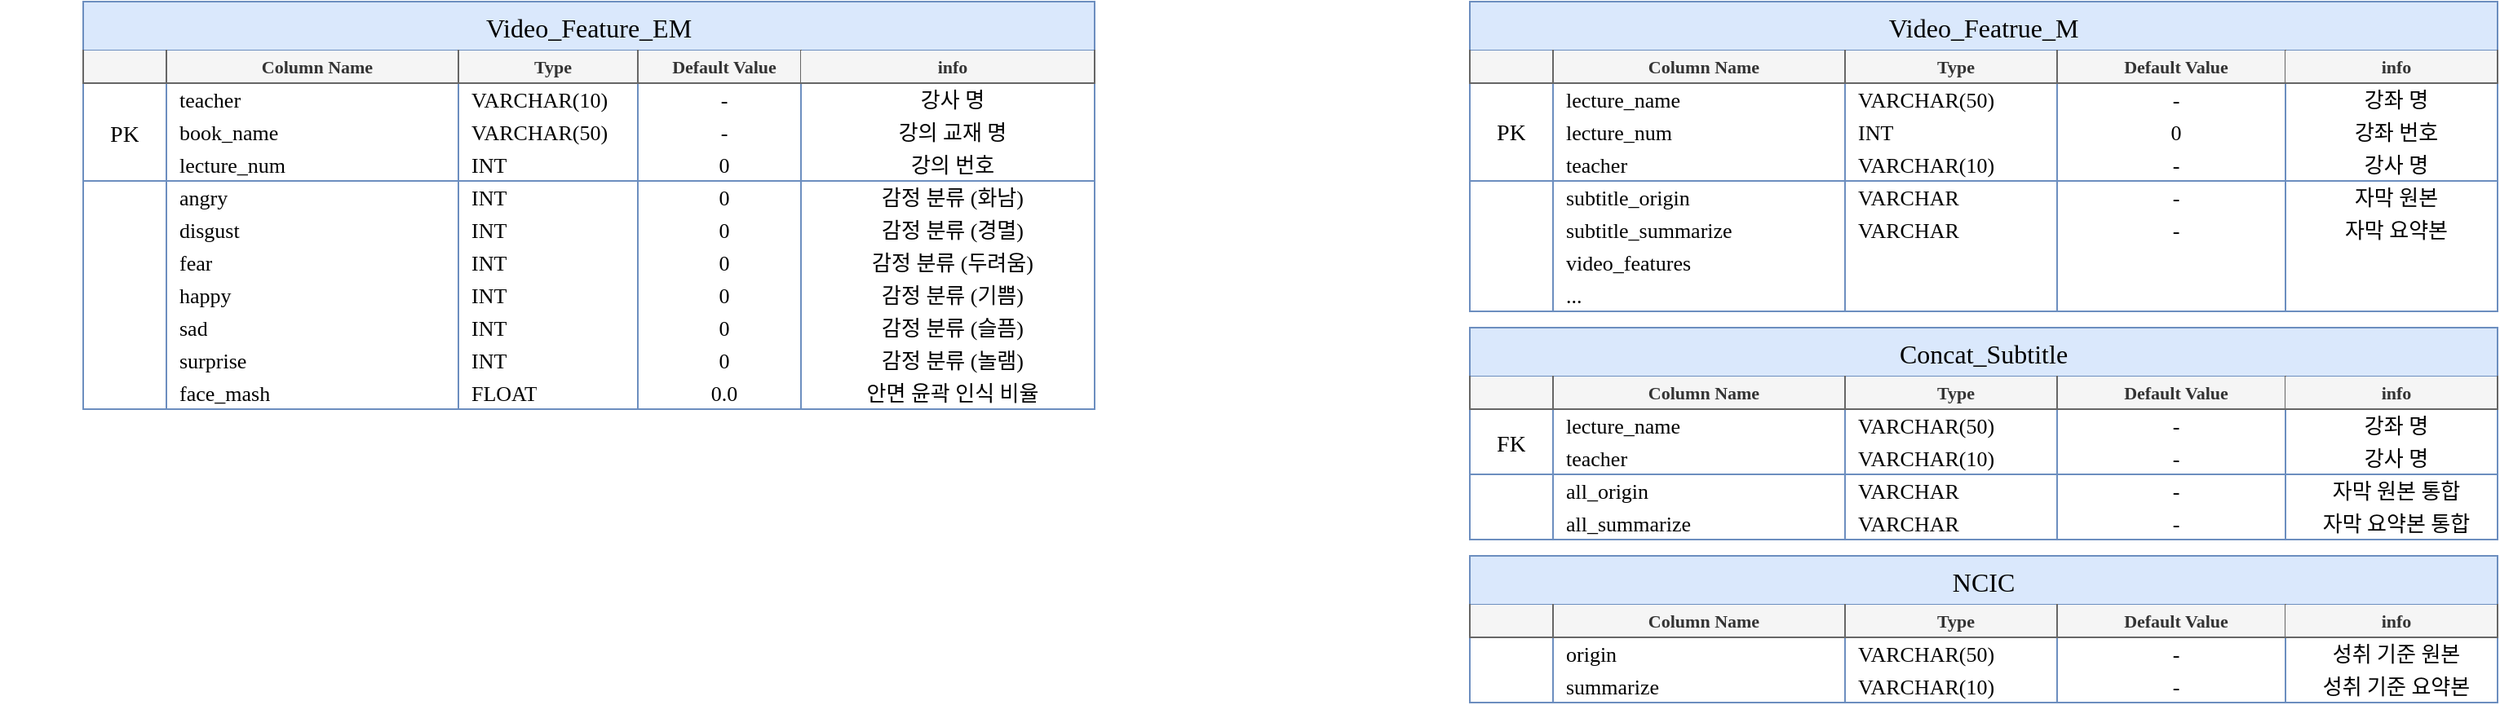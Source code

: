 <mxfile version="22.1.11" type="device">
  <diagram id="R2lEEEUBdFMjLlhIrx00" name="Page-1">
    <mxGraphModel dx="748" dy="1096" grid="1" gridSize="10" guides="1" tooltips="1" connect="1" arrows="1" fold="1" page="1" pageScale="1" pageWidth="850" pageHeight="1100" math="0" shadow="0" extFonts="Permanent Marker^https://fonts.googleapis.com/css?family=Permanent+Marker">
      <root>
        <mxCell id="0" />
        <mxCell id="1" parent="0" />
        <mxCell id="R1Zdba3kLmhNxGTt7Nd6-50" value="" style="shape=tableRow;horizontal=0;startSize=0;swimlaneHead=0;swimlaneBody=0;top=0;left=0;bottom=0;right=0;collapsible=0;dropTarget=0;fillColor=none;points=[[0,0.5],[1,0.5]];portConstraint=eastwest;strokeColor=inherit;fontSize=16;fontFamily=Verdana;movable=1;resizable=1;rotatable=1;deletable=1;editable=1;locked=0;connectable=1;" parent="1" vertex="1">
          <mxGeometry x="60" y="250" width="230" height="30" as="geometry" />
        </mxCell>
        <mxCell id="R1Zdba3kLmhNxGTt7Nd6-178" value="Video_Featrue_M" style="shape=table;startSize=30;container=1;collapsible=0;childLayout=tableLayout;fixedRows=1;rowLines=0;fontStyle=0;strokeColor=#6c8ebf;fontSize=16;verticalAlign=middle;fontFamily=Verdana;fillColor=#dae8fc;movable=1;resizable=1;rotatable=1;deletable=1;editable=1;locked=0;connectable=1;align=center;" parent="1" vertex="1">
          <mxGeometry x="960" y="20" width="630" height="190" as="geometry" />
        </mxCell>
        <mxCell id="R1Zdba3kLmhNxGTt7Nd6-179" style="shape=tableRow;horizontal=0;startSize=0;swimlaneHead=0;swimlaneBody=0;top=0;left=0;bottom=0;right=0;collapsible=0;dropTarget=0;fillColor=none;points=[[0,0.5],[1,0.5]];portConstraint=eastwest;strokeColor=inherit;fontSize=16;fontFamily=Verdana;swimlaneLine=0;movable=1;resizable=1;rotatable=1;deletable=1;editable=1;locked=0;connectable=1;" parent="R1Zdba3kLmhNxGTt7Nd6-178" vertex="1">
          <mxGeometry y="30" width="630" height="20" as="geometry" />
        </mxCell>
        <mxCell id="R1Zdba3kLmhNxGTt7Nd6-180" style="shape=partialRectangle;html=1;whiteSpace=wrap;connectable=1;fillColor=#f5f5f5;top=0;left=1;bottom=1;right=0;overflow=hidden;strokeColor=#666666;fontSize=16;fontFamily=Verdana;movable=1;resizable=1;rotatable=1;deletable=1;editable=1;locked=0;fontColor=#333333;" parent="R1Zdba3kLmhNxGTt7Nd6-179" vertex="1">
          <mxGeometry width="51" height="20" as="geometry">
            <mxRectangle width="51" height="20" as="alternateBounds" />
          </mxGeometry>
        </mxCell>
        <mxCell id="R1Zdba3kLmhNxGTt7Nd6-181" value="Column Name" style="shape=partialRectangle;html=1;whiteSpace=wrap;connectable=1;fillColor=#f5f5f5;top=0;left=1;bottom=1;right=1;align=center;spacingLeft=6;overflow=hidden;strokeColor=#666666;fontSize=11;fontFamily=Verdana;movable=1;resizable=1;rotatable=1;deletable=1;editable=1;locked=0;fontColor=#333333;fontStyle=1" parent="R1Zdba3kLmhNxGTt7Nd6-179" vertex="1">
          <mxGeometry x="51" width="179" height="20" as="geometry">
            <mxRectangle width="179" height="20" as="alternateBounds" />
          </mxGeometry>
        </mxCell>
        <mxCell id="R1Zdba3kLmhNxGTt7Nd6-182" value="Type" style="shape=partialRectangle;html=1;whiteSpace=wrap;connectable=1;fillColor=#f5f5f5;top=0;left=1;bottom=1;right=1;align=center;spacingLeft=6;overflow=hidden;strokeColor=#666666;fontSize=11;fontFamily=Verdana;movable=1;resizable=1;rotatable=1;deletable=1;editable=1;locked=0;fontColor=#333333;fontStyle=1" parent="R1Zdba3kLmhNxGTt7Nd6-179" vertex="1">
          <mxGeometry x="230" width="130" height="20" as="geometry">
            <mxRectangle width="130" height="20" as="alternateBounds" />
          </mxGeometry>
        </mxCell>
        <mxCell id="R1Zdba3kLmhNxGTt7Nd6-183" value="Default Value" style="shape=partialRectangle;html=1;whiteSpace=wrap;connectable=1;fillColor=#f5f5f5;top=0;left=1;bottom=1;right=1;align=center;spacingLeft=6;overflow=hidden;strokeColor=#666666;fontSize=11;fontFamily=Verdana;movable=1;resizable=1;rotatable=1;deletable=1;editable=1;locked=0;fontColor=#333333;fontStyle=1" parent="R1Zdba3kLmhNxGTt7Nd6-179" vertex="1">
          <mxGeometry x="360" width="140" height="20" as="geometry">
            <mxRectangle width="140" height="20" as="alternateBounds" />
          </mxGeometry>
        </mxCell>
        <mxCell id="R1Zdba3kLmhNxGTt7Nd6-184" value="info" style="shape=partialRectangle;html=1;whiteSpace=wrap;connectable=1;fillColor=#f5f5f5;top=0;left=0;bottom=1;right=1;align=center;spacingLeft=6;overflow=hidden;strokeColor=#666666;fontSize=11;fontFamily=Verdana;movable=1;resizable=1;rotatable=1;deletable=1;editable=1;locked=0;fontColor=#333333;fontStyle=1" parent="R1Zdba3kLmhNxGTt7Nd6-179" vertex="1">
          <mxGeometry x="500" width="130" height="20" as="geometry">
            <mxRectangle width="130" height="20" as="alternateBounds" />
          </mxGeometry>
        </mxCell>
        <mxCell id="R1Zdba3kLmhNxGTt7Nd6-185" style="shape=tableRow;horizontal=0;startSize=0;swimlaneHead=0;swimlaneBody=0;top=0;left=0;bottom=0;right=0;collapsible=0;dropTarget=0;fillColor=none;points=[[0,0.5],[1,0.5]];portConstraint=eastwest;strokeColor=inherit;fontSize=16;fontFamily=Verdana;swimlaneLine=0;movable=1;resizable=1;rotatable=1;deletable=1;editable=1;locked=0;connectable=1;" parent="R1Zdba3kLmhNxGTt7Nd6-178" vertex="1">
          <mxGeometry y="50" width="630" height="20" as="geometry" />
        </mxCell>
        <mxCell id="R1Zdba3kLmhNxGTt7Nd6-186" style="shape=partialRectangle;html=1;whiteSpace=wrap;connectable=1;fillColor=none;top=0;left=0;bottom=0;right=0;overflow=hidden;strokeColor=inherit;fontSize=16;fontFamily=Verdana;movable=1;resizable=1;rotatable=1;deletable=1;editable=1;locked=0;" parent="R1Zdba3kLmhNxGTt7Nd6-185" vertex="1">
          <mxGeometry width="51" height="20" as="geometry">
            <mxRectangle width="51" height="20" as="alternateBounds" />
          </mxGeometry>
        </mxCell>
        <mxCell id="R1Zdba3kLmhNxGTt7Nd6-187" value="lecture_name" style="shape=partialRectangle;html=1;whiteSpace=wrap;connectable=1;fillColor=none;top=0;left=0;bottom=0;right=0;align=left;spacingLeft=6;overflow=hidden;strokeColor=inherit;fontSize=13;fontFamily=Verdana;movable=1;resizable=1;rotatable=1;deletable=1;editable=1;locked=0;" parent="R1Zdba3kLmhNxGTt7Nd6-185" vertex="1">
          <mxGeometry x="51" width="179" height="20" as="geometry">
            <mxRectangle width="179" height="20" as="alternateBounds" />
          </mxGeometry>
        </mxCell>
        <mxCell id="R1Zdba3kLmhNxGTt7Nd6-188" value="VARCHAR(50)" style="shape=partialRectangle;html=1;whiteSpace=wrap;connectable=1;fillColor=none;top=0;left=0;bottom=0;right=0;align=left;spacingLeft=6;overflow=hidden;strokeColor=inherit;fontSize=13;fontFamily=Verdana;movable=1;resizable=1;rotatable=1;deletable=1;editable=1;locked=0;" parent="R1Zdba3kLmhNxGTt7Nd6-185" vertex="1">
          <mxGeometry x="230" width="130" height="20" as="geometry">
            <mxRectangle width="130" height="20" as="alternateBounds" />
          </mxGeometry>
        </mxCell>
        <mxCell id="R1Zdba3kLmhNxGTt7Nd6-189" value="-" style="shape=partialRectangle;html=1;whiteSpace=wrap;connectable=1;fillColor=none;top=0;left=0;bottom=0;right=0;align=center;spacingLeft=6;overflow=hidden;strokeColor=inherit;fontSize=13;fontFamily=Verdana;movable=1;resizable=1;rotatable=1;deletable=1;editable=1;locked=0;" parent="R1Zdba3kLmhNxGTt7Nd6-185" vertex="1">
          <mxGeometry x="360" width="140" height="20" as="geometry">
            <mxRectangle width="140" height="20" as="alternateBounds" />
          </mxGeometry>
        </mxCell>
        <mxCell id="R1Zdba3kLmhNxGTt7Nd6-190" value="강좌 명" style="shape=partialRectangle;html=1;whiteSpace=wrap;connectable=1;fillColor=none;top=0;left=0;bottom=0;right=0;align=center;spacingLeft=6;overflow=hidden;strokeColor=inherit;fontSize=13;fontFamily=Verdana;movable=1;resizable=1;rotatable=1;deletable=1;editable=1;locked=0;" parent="R1Zdba3kLmhNxGTt7Nd6-185" vertex="1">
          <mxGeometry x="500" width="130" height="20" as="geometry">
            <mxRectangle width="130" height="20" as="alternateBounds" />
          </mxGeometry>
        </mxCell>
        <mxCell id="R1Zdba3kLmhNxGTt7Nd6-191" style="shape=tableRow;horizontal=0;startSize=0;swimlaneHead=0;swimlaneBody=0;top=0;left=0;bottom=0;right=0;collapsible=0;dropTarget=0;fillColor=none;points=[[0,0.5],[1,0.5]];portConstraint=eastwest;strokeColor=inherit;fontSize=16;fontFamily=Verdana;swimlaneLine=0;movable=1;resizable=1;rotatable=1;deletable=1;editable=1;locked=0;connectable=1;" parent="R1Zdba3kLmhNxGTt7Nd6-178" vertex="1">
          <mxGeometry y="70" width="630" height="20" as="geometry" />
        </mxCell>
        <mxCell id="R1Zdba3kLmhNxGTt7Nd6-192" value="PK" style="shape=partialRectangle;html=1;whiteSpace=wrap;connectable=1;fillColor=none;top=0;left=0;bottom=0;right=0;overflow=hidden;strokeColor=inherit;fontSize=14;fontFamily=Verdana;movable=1;resizable=1;rotatable=1;deletable=1;editable=1;locked=0;" parent="R1Zdba3kLmhNxGTt7Nd6-191" vertex="1">
          <mxGeometry width="51" height="20" as="geometry">
            <mxRectangle width="51" height="20" as="alternateBounds" />
          </mxGeometry>
        </mxCell>
        <mxCell id="R1Zdba3kLmhNxGTt7Nd6-193" value="lecture_num" style="shape=partialRectangle;html=1;whiteSpace=wrap;connectable=1;fillColor=none;top=0;left=0;bottom=0;right=0;align=left;spacingLeft=6;overflow=hidden;strokeColor=inherit;fontSize=13;fontFamily=Verdana;movable=1;resizable=1;rotatable=1;deletable=1;editable=1;locked=0;" parent="R1Zdba3kLmhNxGTt7Nd6-191" vertex="1">
          <mxGeometry x="51" width="179" height="20" as="geometry">
            <mxRectangle width="179" height="20" as="alternateBounds" />
          </mxGeometry>
        </mxCell>
        <mxCell id="R1Zdba3kLmhNxGTt7Nd6-194" value="INT" style="shape=partialRectangle;html=1;whiteSpace=wrap;connectable=1;fillColor=none;top=0;left=0;bottom=0;right=0;align=left;spacingLeft=6;overflow=hidden;strokeColor=inherit;fontSize=13;fontFamily=Verdana;movable=1;resizable=1;rotatable=1;deletable=1;editable=1;locked=0;" parent="R1Zdba3kLmhNxGTt7Nd6-191" vertex="1">
          <mxGeometry x="230" width="130" height="20" as="geometry">
            <mxRectangle width="130" height="20" as="alternateBounds" />
          </mxGeometry>
        </mxCell>
        <mxCell id="R1Zdba3kLmhNxGTt7Nd6-195" value="0" style="shape=partialRectangle;html=1;whiteSpace=wrap;connectable=1;fillColor=none;top=0;left=0;bottom=0;right=0;align=center;spacingLeft=6;overflow=hidden;strokeColor=inherit;fontSize=13;fontFamily=Verdana;movable=1;resizable=1;rotatable=1;deletable=1;editable=1;locked=0;" parent="R1Zdba3kLmhNxGTt7Nd6-191" vertex="1">
          <mxGeometry x="360" width="140" height="20" as="geometry">
            <mxRectangle width="140" height="20" as="alternateBounds" />
          </mxGeometry>
        </mxCell>
        <mxCell id="R1Zdba3kLmhNxGTt7Nd6-196" value="강좌 번호" style="shape=partialRectangle;html=1;whiteSpace=wrap;connectable=1;fillColor=none;top=0;left=0;bottom=0;right=0;align=center;spacingLeft=6;overflow=hidden;strokeColor=inherit;fontSize=13;fontFamily=Verdana;movable=1;resizable=1;rotatable=1;deletable=1;editable=1;locked=0;" parent="R1Zdba3kLmhNxGTt7Nd6-191" vertex="1">
          <mxGeometry x="500" width="130" height="20" as="geometry">
            <mxRectangle width="130" height="20" as="alternateBounds" />
          </mxGeometry>
        </mxCell>
        <mxCell id="R1Zdba3kLmhNxGTt7Nd6-197" style="shape=tableRow;horizontal=0;startSize=0;swimlaneHead=0;swimlaneBody=0;top=0;left=0;bottom=0;right=0;collapsible=0;dropTarget=0;fillColor=none;points=[[0,0.5],[1,0.5]];portConstraint=eastwest;strokeColor=inherit;fontSize=16;fontFamily=Verdana;swimlaneLine=0;movable=1;resizable=1;rotatable=1;deletable=1;editable=1;locked=0;connectable=1;" parent="R1Zdba3kLmhNxGTt7Nd6-178" vertex="1">
          <mxGeometry y="90" width="630" height="20" as="geometry" />
        </mxCell>
        <mxCell id="R1Zdba3kLmhNxGTt7Nd6-198" style="shape=partialRectangle;html=1;whiteSpace=wrap;connectable=1;fillColor=none;top=0;left=0;bottom=1;right=0;overflow=hidden;strokeColor=inherit;fontSize=16;fontFamily=Verdana;movable=1;resizable=1;rotatable=1;deletable=1;editable=1;locked=0;" parent="R1Zdba3kLmhNxGTt7Nd6-197" vertex="1">
          <mxGeometry width="51" height="20" as="geometry">
            <mxRectangle width="51" height="20" as="alternateBounds" />
          </mxGeometry>
        </mxCell>
        <mxCell id="R1Zdba3kLmhNxGTt7Nd6-199" value="teacher" style="shape=partialRectangle;html=1;whiteSpace=wrap;connectable=1;fillColor=none;top=0;left=0;bottom=1;right=0;align=left;spacingLeft=6;overflow=hidden;strokeColor=inherit;fontSize=13;fontFamily=Verdana;movable=1;resizable=1;rotatable=1;deletable=1;editable=1;locked=0;" parent="R1Zdba3kLmhNxGTt7Nd6-197" vertex="1">
          <mxGeometry x="51" width="179" height="20" as="geometry">
            <mxRectangle width="179" height="20" as="alternateBounds" />
          </mxGeometry>
        </mxCell>
        <mxCell id="R1Zdba3kLmhNxGTt7Nd6-200" value="VARCHAR(10)" style="shape=partialRectangle;html=1;whiteSpace=wrap;connectable=1;fillColor=none;top=0;left=0;bottom=1;right=0;align=left;spacingLeft=6;overflow=hidden;strokeColor=inherit;fontSize=13;fontFamily=Verdana;movable=1;resizable=1;rotatable=1;deletable=1;editable=1;locked=0;" parent="R1Zdba3kLmhNxGTt7Nd6-197" vertex="1">
          <mxGeometry x="230" width="130" height="20" as="geometry">
            <mxRectangle width="130" height="20" as="alternateBounds" />
          </mxGeometry>
        </mxCell>
        <mxCell id="R1Zdba3kLmhNxGTt7Nd6-201" value="-" style="shape=partialRectangle;html=1;whiteSpace=wrap;connectable=1;fillColor=none;top=0;left=0;bottom=1;right=0;align=center;spacingLeft=6;overflow=hidden;strokeColor=inherit;fontSize=13;fontFamily=Verdana;movable=1;resizable=1;rotatable=1;deletable=1;editable=1;locked=0;" parent="R1Zdba3kLmhNxGTt7Nd6-197" vertex="1">
          <mxGeometry x="360" width="140" height="20" as="geometry">
            <mxRectangle width="140" height="20" as="alternateBounds" />
          </mxGeometry>
        </mxCell>
        <mxCell id="R1Zdba3kLmhNxGTt7Nd6-202" value="강사 명" style="shape=partialRectangle;html=1;whiteSpace=wrap;connectable=1;fillColor=none;top=0;left=0;bottom=1;right=0;align=center;spacingLeft=6;overflow=hidden;strokeColor=inherit;fontSize=13;fontFamily=Verdana;movable=1;resizable=1;rotatable=1;deletable=1;editable=1;locked=0;" parent="R1Zdba3kLmhNxGTt7Nd6-197" vertex="1">
          <mxGeometry x="500" width="130" height="20" as="geometry">
            <mxRectangle width="130" height="20" as="alternateBounds" />
          </mxGeometry>
        </mxCell>
        <mxCell id="R1Zdba3kLmhNxGTt7Nd6-203" style="shape=tableRow;horizontal=0;startSize=0;swimlaneHead=0;swimlaneBody=0;top=0;left=0;bottom=0;right=0;collapsible=0;dropTarget=0;fillColor=none;points=[[0,0.5],[1,0.5]];portConstraint=eastwest;strokeColor=inherit;fontSize=16;fontFamily=Verdana;swimlaneLine=0;movable=1;resizable=1;rotatable=1;deletable=1;editable=1;locked=0;connectable=1;" parent="R1Zdba3kLmhNxGTt7Nd6-178" vertex="1">
          <mxGeometry y="110" width="630" height="20" as="geometry" />
        </mxCell>
        <mxCell id="R1Zdba3kLmhNxGTt7Nd6-204" style="shape=partialRectangle;html=1;whiteSpace=wrap;connectable=1;fillColor=none;top=0;left=0;bottom=0;right=0;overflow=hidden;strokeColor=inherit;fontSize=16;fontFamily=Verdana;movable=1;resizable=1;rotatable=1;deletable=1;editable=1;locked=0;" parent="R1Zdba3kLmhNxGTt7Nd6-203" vertex="1">
          <mxGeometry width="51" height="20" as="geometry">
            <mxRectangle width="51" height="20" as="alternateBounds" />
          </mxGeometry>
        </mxCell>
        <mxCell id="R1Zdba3kLmhNxGTt7Nd6-205" value="subtitle_origin" style="shape=partialRectangle;html=1;whiteSpace=wrap;connectable=1;fillColor=none;top=0;left=0;bottom=0;right=0;align=left;spacingLeft=6;overflow=hidden;strokeColor=inherit;fontSize=13;fontFamily=Verdana;movable=1;resizable=1;rotatable=1;deletable=1;editable=1;locked=0;" parent="R1Zdba3kLmhNxGTt7Nd6-203" vertex="1">
          <mxGeometry x="51" width="179" height="20" as="geometry">
            <mxRectangle width="179" height="20" as="alternateBounds" />
          </mxGeometry>
        </mxCell>
        <mxCell id="R1Zdba3kLmhNxGTt7Nd6-206" value="VARCHAR" style="shape=partialRectangle;html=1;whiteSpace=wrap;connectable=1;fillColor=none;top=0;left=0;bottom=0;right=0;align=left;spacingLeft=6;overflow=hidden;strokeColor=inherit;fontSize=13;fontFamily=Verdana;movable=1;resizable=1;rotatable=1;deletable=1;editable=1;locked=0;" parent="R1Zdba3kLmhNxGTt7Nd6-203" vertex="1">
          <mxGeometry x="230" width="130" height="20" as="geometry">
            <mxRectangle width="130" height="20" as="alternateBounds" />
          </mxGeometry>
        </mxCell>
        <mxCell id="R1Zdba3kLmhNxGTt7Nd6-207" value="-" style="shape=partialRectangle;html=1;whiteSpace=wrap;connectable=1;fillColor=none;top=0;left=0;bottom=0;right=0;align=center;spacingLeft=6;overflow=hidden;strokeColor=inherit;fontSize=13;fontFamily=Verdana;movable=1;resizable=1;rotatable=1;deletable=1;editable=1;locked=0;" parent="R1Zdba3kLmhNxGTt7Nd6-203" vertex="1">
          <mxGeometry x="360" width="140" height="20" as="geometry">
            <mxRectangle width="140" height="20" as="alternateBounds" />
          </mxGeometry>
        </mxCell>
        <mxCell id="R1Zdba3kLmhNxGTt7Nd6-208" value="자막 원본" style="shape=partialRectangle;html=1;whiteSpace=wrap;connectable=1;fillColor=none;top=0;left=0;bottom=0;right=0;align=center;spacingLeft=6;overflow=hidden;strokeColor=inherit;fontSize=13;fontFamily=Verdana;movable=1;resizable=1;rotatable=1;deletable=1;editable=1;locked=0;" parent="R1Zdba3kLmhNxGTt7Nd6-203" vertex="1">
          <mxGeometry x="500" width="130" height="20" as="geometry">
            <mxRectangle width="130" height="20" as="alternateBounds" />
          </mxGeometry>
        </mxCell>
        <mxCell id="R1Zdba3kLmhNxGTt7Nd6-209" style="shape=tableRow;horizontal=0;startSize=0;swimlaneHead=0;swimlaneBody=0;top=0;left=0;bottom=0;right=0;collapsible=0;dropTarget=0;fillColor=none;points=[[0,0.5],[1,0.5]];portConstraint=eastwest;strokeColor=inherit;fontSize=16;fontFamily=Verdana;swimlaneLine=0;movable=1;resizable=1;rotatable=1;deletable=1;editable=1;locked=0;connectable=1;" parent="R1Zdba3kLmhNxGTt7Nd6-178" vertex="1">
          <mxGeometry y="130" width="630" height="20" as="geometry" />
        </mxCell>
        <mxCell id="R1Zdba3kLmhNxGTt7Nd6-210" style="shape=partialRectangle;html=1;whiteSpace=wrap;connectable=1;fillColor=none;top=0;left=0;bottom=0;right=0;overflow=hidden;strokeColor=inherit;fontSize=16;fontFamily=Verdana;movable=1;resizable=1;rotatable=1;deletable=1;editable=1;locked=0;" parent="R1Zdba3kLmhNxGTt7Nd6-209" vertex="1">
          <mxGeometry width="51" height="20" as="geometry">
            <mxRectangle width="51" height="20" as="alternateBounds" />
          </mxGeometry>
        </mxCell>
        <mxCell id="R1Zdba3kLmhNxGTt7Nd6-211" value="subtitle_summarize" style="shape=partialRectangle;html=1;whiteSpace=wrap;connectable=1;fillColor=none;top=0;left=0;bottom=0;right=0;align=left;spacingLeft=6;overflow=hidden;strokeColor=inherit;fontSize=13;fontFamily=Verdana;movable=1;resizable=1;rotatable=1;deletable=1;editable=1;locked=0;" parent="R1Zdba3kLmhNxGTt7Nd6-209" vertex="1">
          <mxGeometry x="51" width="179" height="20" as="geometry">
            <mxRectangle width="179" height="20" as="alternateBounds" />
          </mxGeometry>
        </mxCell>
        <mxCell id="R1Zdba3kLmhNxGTt7Nd6-212" value="VARCHAR" style="shape=partialRectangle;html=1;whiteSpace=wrap;connectable=1;fillColor=none;top=0;left=0;bottom=0;right=0;align=left;spacingLeft=6;overflow=hidden;strokeColor=inherit;fontSize=13;fontFamily=Verdana;movable=1;resizable=1;rotatable=1;deletable=1;editable=1;locked=0;" parent="R1Zdba3kLmhNxGTt7Nd6-209" vertex="1">
          <mxGeometry x="230" width="130" height="20" as="geometry">
            <mxRectangle width="130" height="20" as="alternateBounds" />
          </mxGeometry>
        </mxCell>
        <mxCell id="R1Zdba3kLmhNxGTt7Nd6-213" value="-" style="shape=partialRectangle;html=1;whiteSpace=wrap;connectable=1;fillColor=none;top=0;left=0;bottom=0;right=0;align=center;spacingLeft=6;overflow=hidden;strokeColor=inherit;fontSize=13;fontFamily=Verdana;movable=1;resizable=1;rotatable=1;deletable=1;editable=1;locked=0;" parent="R1Zdba3kLmhNxGTt7Nd6-209" vertex="1">
          <mxGeometry x="360" width="140" height="20" as="geometry">
            <mxRectangle width="140" height="20" as="alternateBounds" />
          </mxGeometry>
        </mxCell>
        <mxCell id="R1Zdba3kLmhNxGTt7Nd6-214" value="자막 요약본" style="shape=partialRectangle;html=1;whiteSpace=wrap;connectable=1;fillColor=none;top=0;left=0;bottom=0;right=0;align=center;spacingLeft=6;overflow=hidden;strokeColor=inherit;fontSize=13;fontFamily=Verdana;movable=1;resizable=1;rotatable=1;deletable=1;editable=1;locked=0;" parent="R1Zdba3kLmhNxGTt7Nd6-209" vertex="1">
          <mxGeometry x="500" width="130" height="20" as="geometry">
            <mxRectangle width="130" height="20" as="alternateBounds" />
          </mxGeometry>
        </mxCell>
        <mxCell id="R1Zdba3kLmhNxGTt7Nd6-215" style="shape=tableRow;horizontal=0;startSize=0;swimlaneHead=0;swimlaneBody=0;top=0;left=0;bottom=0;right=0;collapsible=0;dropTarget=0;fillColor=none;points=[[0,0.5],[1,0.5]];portConstraint=eastwest;strokeColor=inherit;fontSize=16;fontFamily=Verdana;swimlaneLine=0;movable=1;resizable=1;rotatable=1;deletable=1;editable=1;locked=0;connectable=1;" parent="R1Zdba3kLmhNxGTt7Nd6-178" vertex="1">
          <mxGeometry y="150" width="630" height="20" as="geometry" />
        </mxCell>
        <mxCell id="R1Zdba3kLmhNxGTt7Nd6-216" style="shape=partialRectangle;html=1;whiteSpace=wrap;connectable=1;fillColor=none;top=0;left=0;bottom=0;right=0;overflow=hidden;strokeColor=inherit;fontSize=16;fontFamily=Verdana;movable=1;resizable=1;rotatable=1;deletable=1;editable=1;locked=0;" parent="R1Zdba3kLmhNxGTt7Nd6-215" vertex="1">
          <mxGeometry width="51" height="20" as="geometry">
            <mxRectangle width="51" height="20" as="alternateBounds" />
          </mxGeometry>
        </mxCell>
        <mxCell id="R1Zdba3kLmhNxGTt7Nd6-217" value="video_features" style="shape=partialRectangle;html=1;whiteSpace=wrap;connectable=1;fillColor=none;top=0;left=0;bottom=0;right=0;align=left;spacingLeft=6;overflow=hidden;strokeColor=inherit;fontSize=13;fontFamily=Verdana;movable=1;resizable=1;rotatable=1;deletable=1;editable=1;locked=0;" parent="R1Zdba3kLmhNxGTt7Nd6-215" vertex="1">
          <mxGeometry x="51" width="179" height="20" as="geometry">
            <mxRectangle width="179" height="20" as="alternateBounds" />
          </mxGeometry>
        </mxCell>
        <mxCell id="R1Zdba3kLmhNxGTt7Nd6-218" style="shape=partialRectangle;html=1;whiteSpace=wrap;connectable=1;fillColor=none;top=0;left=0;bottom=0;right=0;align=left;spacingLeft=6;overflow=hidden;strokeColor=inherit;fontSize=13;fontFamily=Verdana;movable=1;resizable=1;rotatable=1;deletable=1;editable=1;locked=0;" parent="R1Zdba3kLmhNxGTt7Nd6-215" vertex="1">
          <mxGeometry x="230" width="130" height="20" as="geometry">
            <mxRectangle width="130" height="20" as="alternateBounds" />
          </mxGeometry>
        </mxCell>
        <mxCell id="R1Zdba3kLmhNxGTt7Nd6-219" style="shape=partialRectangle;html=1;whiteSpace=wrap;connectable=1;fillColor=none;top=0;left=0;bottom=0;right=0;align=center;spacingLeft=6;overflow=hidden;strokeColor=inherit;fontSize=13;fontFamily=Verdana;movable=1;resizable=1;rotatable=1;deletable=1;editable=1;locked=0;" parent="R1Zdba3kLmhNxGTt7Nd6-215" vertex="1">
          <mxGeometry x="360" width="140" height="20" as="geometry">
            <mxRectangle width="140" height="20" as="alternateBounds" />
          </mxGeometry>
        </mxCell>
        <mxCell id="R1Zdba3kLmhNxGTt7Nd6-220" style="shape=partialRectangle;html=1;whiteSpace=wrap;connectable=1;fillColor=none;top=0;left=0;bottom=0;right=0;align=center;spacingLeft=6;overflow=hidden;strokeColor=inherit;fontSize=13;fontFamily=Verdana;movable=1;resizable=1;rotatable=1;deletable=1;editable=1;locked=0;" parent="R1Zdba3kLmhNxGTt7Nd6-215" vertex="1">
          <mxGeometry x="500" width="130" height="20" as="geometry">
            <mxRectangle width="130" height="20" as="alternateBounds" />
          </mxGeometry>
        </mxCell>
        <mxCell id="R1Zdba3kLmhNxGTt7Nd6-221" style="shape=tableRow;horizontal=0;startSize=0;swimlaneHead=0;swimlaneBody=0;top=0;left=0;bottom=0;right=0;collapsible=0;dropTarget=0;fillColor=none;points=[[0,0.5],[1,0.5]];portConstraint=eastwest;strokeColor=inherit;fontSize=16;fontFamily=Verdana;swimlaneLine=0;movable=1;resizable=1;rotatable=1;deletable=1;editable=1;locked=0;connectable=1;" parent="R1Zdba3kLmhNxGTt7Nd6-178" vertex="1">
          <mxGeometry y="170" width="630" height="20" as="geometry" />
        </mxCell>
        <mxCell id="R1Zdba3kLmhNxGTt7Nd6-222" style="shape=partialRectangle;html=1;whiteSpace=wrap;connectable=1;fillColor=none;top=0;left=0;bottom=0;right=0;overflow=hidden;strokeColor=inherit;fontSize=16;fontFamily=Verdana;movable=1;resizable=1;rotatable=1;deletable=1;editable=1;locked=0;" parent="R1Zdba3kLmhNxGTt7Nd6-221" vertex="1">
          <mxGeometry width="51" height="20" as="geometry">
            <mxRectangle width="51" height="20" as="alternateBounds" />
          </mxGeometry>
        </mxCell>
        <mxCell id="R1Zdba3kLmhNxGTt7Nd6-223" value="..." style="shape=partialRectangle;html=1;whiteSpace=wrap;connectable=1;fillColor=none;top=0;left=0;bottom=0;right=0;align=left;spacingLeft=6;overflow=hidden;strokeColor=inherit;fontSize=13;fontFamily=Verdana;movable=1;resizable=1;rotatable=1;deletable=1;editable=1;locked=0;" parent="R1Zdba3kLmhNxGTt7Nd6-221" vertex="1">
          <mxGeometry x="51" width="179" height="20" as="geometry">
            <mxRectangle width="179" height="20" as="alternateBounds" />
          </mxGeometry>
        </mxCell>
        <mxCell id="R1Zdba3kLmhNxGTt7Nd6-224" style="shape=partialRectangle;html=1;whiteSpace=wrap;connectable=1;fillColor=none;top=0;left=0;bottom=0;right=0;align=left;spacingLeft=6;overflow=hidden;strokeColor=inherit;fontSize=13;fontFamily=Verdana;movable=1;resizable=1;rotatable=1;deletable=1;editable=1;locked=0;" parent="R1Zdba3kLmhNxGTt7Nd6-221" vertex="1">
          <mxGeometry x="230" width="130" height="20" as="geometry">
            <mxRectangle width="130" height="20" as="alternateBounds" />
          </mxGeometry>
        </mxCell>
        <mxCell id="R1Zdba3kLmhNxGTt7Nd6-225" style="shape=partialRectangle;html=1;whiteSpace=wrap;connectable=1;fillColor=none;top=0;left=0;bottom=0;right=0;align=center;spacingLeft=6;overflow=hidden;strokeColor=inherit;fontSize=13;fontFamily=Verdana;movable=1;resizable=1;rotatable=1;deletable=1;editable=1;locked=0;" parent="R1Zdba3kLmhNxGTt7Nd6-221" vertex="1">
          <mxGeometry x="360" width="140" height="20" as="geometry">
            <mxRectangle width="140" height="20" as="alternateBounds" />
          </mxGeometry>
        </mxCell>
        <mxCell id="R1Zdba3kLmhNxGTt7Nd6-226" style="shape=partialRectangle;html=1;whiteSpace=wrap;connectable=1;fillColor=none;top=0;left=0;bottom=0;right=0;align=center;spacingLeft=6;overflow=hidden;strokeColor=inherit;fontSize=13;fontFamily=Verdana;movable=1;resizable=1;rotatable=1;deletable=1;editable=1;locked=0;" parent="R1Zdba3kLmhNxGTt7Nd6-221" vertex="1">
          <mxGeometry x="500" width="130" height="20" as="geometry">
            <mxRectangle width="130" height="20" as="alternateBounds" />
          </mxGeometry>
        </mxCell>
        <mxCell id="R1Zdba3kLmhNxGTt7Nd6-227" value="Video_Feature_EM" style="shape=table;startSize=30;container=1;collapsible=0;childLayout=tableLayout;fixedRows=1;rowLines=0;fontStyle=0;strokeColor=#6c8ebf;fontSize=16;verticalAlign=middle;fontFamily=Verdana;fillColor=#dae8fc;movable=1;resizable=1;rotatable=1;deletable=1;editable=1;locked=0;connectable=1;align=center;" parent="1" vertex="1">
          <mxGeometry x="110" y="20" width="620" height="250" as="geometry" />
        </mxCell>
        <mxCell id="R1Zdba3kLmhNxGTt7Nd6-228" style="shape=tableRow;horizontal=0;startSize=0;swimlaneHead=0;swimlaneBody=0;top=0;left=0;bottom=0;right=0;collapsible=0;dropTarget=0;fillColor=none;points=[[0,0.5],[1,0.5]];portConstraint=eastwest;strokeColor=inherit;fontSize=16;fontFamily=Verdana;swimlaneLine=0;movable=1;resizable=1;rotatable=1;deletable=1;editable=1;locked=0;connectable=1;" parent="R1Zdba3kLmhNxGTt7Nd6-227" vertex="1">
          <mxGeometry y="30" width="620" height="20" as="geometry" />
        </mxCell>
        <mxCell id="R1Zdba3kLmhNxGTt7Nd6-229" style="shape=partialRectangle;html=1;whiteSpace=wrap;connectable=1;fillColor=#f5f5f5;top=0;left=1;bottom=1;right=0;overflow=hidden;strokeColor=#666666;fontSize=16;fontFamily=Verdana;movable=1;resizable=1;rotatable=1;deletable=1;editable=1;locked=0;fontColor=#333333;" parent="R1Zdba3kLmhNxGTt7Nd6-228" vertex="1">
          <mxGeometry width="51" height="20" as="geometry">
            <mxRectangle width="51" height="20" as="alternateBounds" />
          </mxGeometry>
        </mxCell>
        <mxCell id="R1Zdba3kLmhNxGTt7Nd6-230" value="Column Name" style="shape=partialRectangle;html=1;whiteSpace=wrap;connectable=1;fillColor=#f5f5f5;top=0;left=1;bottom=1;right=1;align=center;spacingLeft=6;overflow=hidden;strokeColor=#666666;fontSize=11;fontFamily=Verdana;movable=1;resizable=1;rotatable=1;deletable=1;editable=1;locked=0;fontColor=#333333;fontStyle=1" parent="R1Zdba3kLmhNxGTt7Nd6-228" vertex="1">
          <mxGeometry x="51" width="179" height="20" as="geometry">
            <mxRectangle width="179" height="20" as="alternateBounds" />
          </mxGeometry>
        </mxCell>
        <mxCell id="R1Zdba3kLmhNxGTt7Nd6-231" value="Type" style="shape=partialRectangle;html=1;whiteSpace=wrap;connectable=1;fillColor=#f5f5f5;top=0;left=1;bottom=1;right=1;align=center;spacingLeft=6;overflow=hidden;strokeColor=#666666;fontSize=11;fontFamily=Verdana;movable=1;resizable=1;rotatable=1;deletable=1;editable=1;locked=0;fontColor=#333333;fontStyle=1" parent="R1Zdba3kLmhNxGTt7Nd6-228" vertex="1">
          <mxGeometry x="230" width="110" height="20" as="geometry">
            <mxRectangle width="110" height="20" as="alternateBounds" />
          </mxGeometry>
        </mxCell>
        <mxCell id="R1Zdba3kLmhNxGTt7Nd6-232" value="Default Value" style="shape=partialRectangle;html=1;whiteSpace=wrap;connectable=1;fillColor=#f5f5f5;top=0;left=1;bottom=1;right=1;align=center;spacingLeft=6;overflow=hidden;strokeColor=#666666;fontSize=11;fontFamily=Verdana;movable=1;resizable=1;rotatable=1;deletable=1;editable=1;locked=0;fontColor=#333333;fontStyle=1" parent="R1Zdba3kLmhNxGTt7Nd6-228" vertex="1">
          <mxGeometry x="340" width="100" height="20" as="geometry">
            <mxRectangle width="100" height="20" as="alternateBounds" />
          </mxGeometry>
        </mxCell>
        <mxCell id="R1Zdba3kLmhNxGTt7Nd6-233" value="info" style="shape=partialRectangle;html=1;whiteSpace=wrap;connectable=1;fillColor=#f5f5f5;top=0;left=0;bottom=1;right=1;align=center;spacingLeft=6;overflow=hidden;strokeColor=#666666;fontSize=11;fontFamily=Verdana;movable=1;resizable=1;rotatable=1;deletable=1;editable=1;locked=0;fontColor=#333333;fontStyle=1" parent="R1Zdba3kLmhNxGTt7Nd6-228" vertex="1">
          <mxGeometry x="440" width="180" height="20" as="geometry">
            <mxRectangle width="180" height="20" as="alternateBounds" />
          </mxGeometry>
        </mxCell>
        <mxCell id="R1Zdba3kLmhNxGTt7Nd6-246" style="shape=tableRow;horizontal=0;startSize=0;swimlaneHead=0;swimlaneBody=0;top=0;left=0;bottom=0;right=0;collapsible=0;dropTarget=0;fillColor=none;points=[[0,0.5],[1,0.5]];portConstraint=eastwest;strokeColor=inherit;fontSize=16;fontFamily=Verdana;swimlaneLine=0;movable=1;resizable=1;rotatable=1;deletable=1;editable=1;locked=0;connectable=1;" parent="R1Zdba3kLmhNxGTt7Nd6-227" vertex="1">
          <mxGeometry y="50" width="620" height="20" as="geometry" />
        </mxCell>
        <mxCell id="R1Zdba3kLmhNxGTt7Nd6-247" value="&lt;font style=&quot;font-size: 14px;&quot;&gt;PK&lt;/font&gt;" style="shape=partialRectangle;html=1;whiteSpace=wrap;connectable=1;fillColor=none;top=0;left=0;bottom=1;right=0;overflow=hidden;strokeColor=inherit;fontSize=16;fontFamily=Verdana;movable=1;resizable=1;rotatable=1;deletable=1;editable=1;locked=0;rowspan=3;colspan=1;" parent="R1Zdba3kLmhNxGTt7Nd6-246" vertex="1">
          <mxGeometry width="51" height="60" as="geometry">
            <mxRectangle width="51" height="20" as="alternateBounds" />
          </mxGeometry>
        </mxCell>
        <mxCell id="R1Zdba3kLmhNxGTt7Nd6-248" value="teacher" style="shape=partialRectangle;html=1;whiteSpace=wrap;connectable=1;fillColor=none;top=0;left=0;bottom=0;right=0;align=left;spacingLeft=6;overflow=hidden;strokeColor=inherit;fontSize=13;fontFamily=Verdana;movable=1;resizable=1;rotatable=1;deletable=1;editable=1;locked=0;" parent="R1Zdba3kLmhNxGTt7Nd6-246" vertex="1">
          <mxGeometry x="51" width="179" height="20" as="geometry">
            <mxRectangle width="179" height="20" as="alternateBounds" />
          </mxGeometry>
        </mxCell>
        <mxCell id="R1Zdba3kLmhNxGTt7Nd6-249" value="VARCHAR(10)" style="shape=partialRectangle;html=1;whiteSpace=wrap;connectable=1;fillColor=none;top=0;left=0;bottom=0;right=0;align=left;spacingLeft=6;overflow=hidden;strokeColor=inherit;fontSize=13;fontFamily=Verdana;movable=1;resizable=1;rotatable=1;deletable=1;editable=1;locked=0;" parent="R1Zdba3kLmhNxGTt7Nd6-246" vertex="1">
          <mxGeometry x="230" width="110" height="20" as="geometry">
            <mxRectangle width="110" height="20" as="alternateBounds" />
          </mxGeometry>
        </mxCell>
        <mxCell id="R1Zdba3kLmhNxGTt7Nd6-250" value="-" style="shape=partialRectangle;html=1;whiteSpace=wrap;connectable=1;fillColor=none;top=0;left=0;bottom=0;right=0;align=center;spacingLeft=6;overflow=hidden;strokeColor=inherit;fontSize=13;fontFamily=Verdana;movable=1;resizable=1;rotatable=1;deletable=1;editable=1;locked=0;" parent="R1Zdba3kLmhNxGTt7Nd6-246" vertex="1">
          <mxGeometry x="340" width="100" height="20" as="geometry">
            <mxRectangle width="100" height="20" as="alternateBounds" />
          </mxGeometry>
        </mxCell>
        <mxCell id="R1Zdba3kLmhNxGTt7Nd6-251" value="강사 명" style="shape=partialRectangle;html=1;whiteSpace=wrap;connectable=1;fillColor=none;top=0;left=0;bottom=0;right=0;align=center;spacingLeft=6;overflow=hidden;strokeColor=inherit;fontSize=13;fontFamily=Verdana;movable=1;resizable=1;rotatable=1;deletable=1;editable=1;locked=0;" parent="R1Zdba3kLmhNxGTt7Nd6-246" vertex="1">
          <mxGeometry x="440" width="180" height="20" as="geometry">
            <mxRectangle width="180" height="20" as="alternateBounds" />
          </mxGeometry>
        </mxCell>
        <mxCell id="R1Zdba3kLmhNxGTt7Nd6-234" style="shape=tableRow;horizontal=0;startSize=0;swimlaneHead=0;swimlaneBody=0;top=0;left=0;bottom=0;right=0;collapsible=0;dropTarget=0;fillColor=none;points=[[0,0.5],[1,0.5]];portConstraint=eastwest;strokeColor=inherit;fontSize=16;fontFamily=Verdana;swimlaneLine=0;movable=1;resizable=1;rotatable=1;deletable=1;editable=1;locked=0;connectable=1;" parent="R1Zdba3kLmhNxGTt7Nd6-227" vertex="1">
          <mxGeometry y="70" width="620" height="20" as="geometry" />
        </mxCell>
        <mxCell id="R1Zdba3kLmhNxGTt7Nd6-235" style="shape=partialRectangle;html=1;whiteSpace=wrap;connectable=1;fillColor=none;top=0;left=0;bottom=0;right=0;overflow=hidden;strokeColor=inherit;fontSize=16;fontFamily=Verdana;movable=1;resizable=1;rotatable=1;deletable=1;editable=1;locked=0;" parent="R1Zdba3kLmhNxGTt7Nd6-234" vertex="1" visible="0">
          <mxGeometry width="51" height="20" as="geometry">
            <mxRectangle width="51" height="20" as="alternateBounds" />
          </mxGeometry>
        </mxCell>
        <mxCell id="R1Zdba3kLmhNxGTt7Nd6-236" value="book_name" style="shape=partialRectangle;html=1;whiteSpace=wrap;connectable=1;fillColor=none;top=0;left=0;bottom=0;right=0;align=left;spacingLeft=6;overflow=hidden;strokeColor=inherit;fontSize=13;fontFamily=Verdana;movable=1;resizable=1;rotatable=1;deletable=1;editable=1;locked=0;" parent="R1Zdba3kLmhNxGTt7Nd6-234" vertex="1">
          <mxGeometry x="51" width="179" height="20" as="geometry">
            <mxRectangle width="179" height="20" as="alternateBounds" />
          </mxGeometry>
        </mxCell>
        <mxCell id="R1Zdba3kLmhNxGTt7Nd6-237" value="VARCHAR(50)" style="shape=partialRectangle;html=1;whiteSpace=wrap;connectable=1;fillColor=none;top=0;left=0;bottom=0;right=0;align=left;spacingLeft=6;overflow=hidden;strokeColor=inherit;fontSize=13;fontFamily=Verdana;movable=1;resizable=1;rotatable=1;deletable=1;editable=1;locked=0;" parent="R1Zdba3kLmhNxGTt7Nd6-234" vertex="1">
          <mxGeometry x="230" width="110" height="20" as="geometry">
            <mxRectangle width="110" height="20" as="alternateBounds" />
          </mxGeometry>
        </mxCell>
        <mxCell id="R1Zdba3kLmhNxGTt7Nd6-238" value="-" style="shape=partialRectangle;html=1;whiteSpace=wrap;connectable=1;fillColor=none;top=0;left=0;bottom=0;right=0;align=center;spacingLeft=6;overflow=hidden;strokeColor=inherit;fontSize=13;fontFamily=Verdana;movable=1;resizable=1;rotatable=1;deletable=1;editable=1;locked=0;" parent="R1Zdba3kLmhNxGTt7Nd6-234" vertex="1">
          <mxGeometry x="340" width="100" height="20" as="geometry">
            <mxRectangle width="100" height="20" as="alternateBounds" />
          </mxGeometry>
        </mxCell>
        <mxCell id="R1Zdba3kLmhNxGTt7Nd6-239" value="강의 교재 명" style="shape=partialRectangle;html=1;whiteSpace=wrap;connectable=1;fillColor=none;top=0;left=0;bottom=0;right=0;align=center;spacingLeft=6;overflow=hidden;strokeColor=inherit;fontSize=13;fontFamily=Verdana;movable=1;resizable=1;rotatable=1;deletable=1;editable=1;locked=0;" parent="R1Zdba3kLmhNxGTt7Nd6-234" vertex="1">
          <mxGeometry x="440" width="180" height="20" as="geometry">
            <mxRectangle width="180" height="20" as="alternateBounds" />
          </mxGeometry>
        </mxCell>
        <mxCell id="R1Zdba3kLmhNxGTt7Nd6-240" style="shape=tableRow;horizontal=0;startSize=0;swimlaneHead=0;swimlaneBody=0;top=0;left=0;bottom=0;right=0;collapsible=0;dropTarget=0;fillColor=none;points=[[0,0.5],[1,0.5]];portConstraint=eastwest;strokeColor=inherit;fontSize=16;fontFamily=Verdana;swimlaneLine=0;movable=1;resizable=1;rotatable=1;deletable=1;editable=1;locked=0;connectable=1;" parent="R1Zdba3kLmhNxGTt7Nd6-227" vertex="1">
          <mxGeometry y="90" width="620" height="20" as="geometry" />
        </mxCell>
        <mxCell id="R1Zdba3kLmhNxGTt7Nd6-241" value="PK" style="shape=partialRectangle;html=1;whiteSpace=wrap;connectable=1;fillColor=none;top=0;left=0;bottom=0;right=0;overflow=hidden;strokeColor=inherit;fontSize=14;fontFamily=Verdana;movable=1;resizable=1;rotatable=1;deletable=1;editable=1;locked=0;" parent="R1Zdba3kLmhNxGTt7Nd6-240" vertex="1" visible="0">
          <mxGeometry width="51" height="20" as="geometry">
            <mxRectangle width="51" height="20" as="alternateBounds" />
          </mxGeometry>
        </mxCell>
        <mxCell id="R1Zdba3kLmhNxGTt7Nd6-242" value="lecture_num" style="shape=partialRectangle;html=1;whiteSpace=wrap;connectable=1;fillColor=none;top=0;left=0;bottom=1;right=0;align=left;spacingLeft=6;overflow=hidden;strokeColor=inherit;fontSize=13;fontFamily=Verdana;movable=1;resizable=1;rotatable=1;deletable=1;editable=1;locked=0;" parent="R1Zdba3kLmhNxGTt7Nd6-240" vertex="1">
          <mxGeometry x="51" width="179" height="20" as="geometry">
            <mxRectangle width="179" height="20" as="alternateBounds" />
          </mxGeometry>
        </mxCell>
        <mxCell id="R1Zdba3kLmhNxGTt7Nd6-243" value="INT" style="shape=partialRectangle;html=1;whiteSpace=wrap;connectable=1;fillColor=none;top=0;left=0;bottom=1;right=0;align=left;spacingLeft=6;overflow=hidden;strokeColor=inherit;fontSize=13;fontFamily=Verdana;movable=1;resizable=1;rotatable=1;deletable=1;editable=1;locked=0;" parent="R1Zdba3kLmhNxGTt7Nd6-240" vertex="1">
          <mxGeometry x="230" width="110" height="20" as="geometry">
            <mxRectangle width="110" height="20" as="alternateBounds" />
          </mxGeometry>
        </mxCell>
        <mxCell id="R1Zdba3kLmhNxGTt7Nd6-244" value="0" style="shape=partialRectangle;html=1;whiteSpace=wrap;connectable=1;fillColor=none;top=0;left=0;bottom=1;right=0;align=center;spacingLeft=6;overflow=hidden;strokeColor=inherit;fontSize=13;fontFamily=Verdana;movable=1;resizable=1;rotatable=1;deletable=1;editable=1;locked=0;" parent="R1Zdba3kLmhNxGTt7Nd6-240" vertex="1">
          <mxGeometry x="340" width="100" height="20" as="geometry">
            <mxRectangle width="100" height="20" as="alternateBounds" />
          </mxGeometry>
        </mxCell>
        <mxCell id="R1Zdba3kLmhNxGTt7Nd6-245" value="강의 번호" style="shape=partialRectangle;html=1;whiteSpace=wrap;connectable=1;fillColor=none;top=0;left=0;bottom=1;right=0;align=center;spacingLeft=6;overflow=hidden;strokeColor=inherit;fontSize=13;fontFamily=Verdana;movable=1;resizable=1;rotatable=1;deletable=1;editable=1;locked=0;" parent="R1Zdba3kLmhNxGTt7Nd6-240" vertex="1">
          <mxGeometry x="440" width="180" height="20" as="geometry">
            <mxRectangle width="180" height="20" as="alternateBounds" />
          </mxGeometry>
        </mxCell>
        <mxCell id="R1Zdba3kLmhNxGTt7Nd6-252" style="shape=tableRow;horizontal=0;startSize=0;swimlaneHead=0;swimlaneBody=0;top=0;left=0;bottom=0;right=0;collapsible=0;dropTarget=0;fillColor=none;points=[[0,0.5],[1,0.5]];portConstraint=eastwest;strokeColor=inherit;fontSize=16;fontFamily=Verdana;swimlaneLine=0;movable=1;resizable=1;rotatable=1;deletable=1;editable=1;locked=0;connectable=1;" parent="R1Zdba3kLmhNxGTt7Nd6-227" vertex="1">
          <mxGeometry y="110" width="620" height="20" as="geometry" />
        </mxCell>
        <mxCell id="R1Zdba3kLmhNxGTt7Nd6-253" style="shape=partialRectangle;html=1;whiteSpace=wrap;connectable=1;fillColor=none;top=0;left=0;bottom=0;right=0;overflow=hidden;strokeColor=inherit;fontSize=16;fontFamily=Verdana;movable=1;resizable=1;rotatable=1;deletable=1;editable=1;locked=0;" parent="R1Zdba3kLmhNxGTt7Nd6-252" vertex="1">
          <mxGeometry width="51" height="20" as="geometry">
            <mxRectangle width="51" height="20" as="alternateBounds" />
          </mxGeometry>
        </mxCell>
        <mxCell id="R1Zdba3kLmhNxGTt7Nd6-254" value="angry" style="shape=partialRectangle;html=1;whiteSpace=wrap;connectable=1;fillColor=none;top=0;left=0;bottom=0;right=0;align=left;spacingLeft=6;overflow=hidden;strokeColor=inherit;fontSize=13;fontFamily=Verdana;movable=1;resizable=1;rotatable=1;deletable=1;editable=1;locked=0;" parent="R1Zdba3kLmhNxGTt7Nd6-252" vertex="1">
          <mxGeometry x="51" width="179" height="20" as="geometry">
            <mxRectangle width="179" height="20" as="alternateBounds" />
          </mxGeometry>
        </mxCell>
        <mxCell id="R1Zdba3kLmhNxGTt7Nd6-255" value="INT" style="shape=partialRectangle;html=1;whiteSpace=wrap;connectable=1;fillColor=none;top=0;left=0;bottom=0;right=0;align=left;spacingLeft=6;overflow=hidden;strokeColor=inherit;fontSize=13;fontFamily=Verdana;movable=1;resizable=1;rotatable=1;deletable=1;editable=1;locked=0;" parent="R1Zdba3kLmhNxGTt7Nd6-252" vertex="1">
          <mxGeometry x="230" width="110" height="20" as="geometry">
            <mxRectangle width="110" height="20" as="alternateBounds" />
          </mxGeometry>
        </mxCell>
        <mxCell id="R1Zdba3kLmhNxGTt7Nd6-256" value="0" style="shape=partialRectangle;html=1;whiteSpace=wrap;connectable=1;fillColor=none;top=0;left=0;bottom=0;right=0;align=center;spacingLeft=6;overflow=hidden;strokeColor=inherit;fontSize=13;fontFamily=Verdana;movable=1;resizable=1;rotatable=1;deletable=1;editable=1;locked=0;" parent="R1Zdba3kLmhNxGTt7Nd6-252" vertex="1">
          <mxGeometry x="340" width="100" height="20" as="geometry">
            <mxRectangle width="100" height="20" as="alternateBounds" />
          </mxGeometry>
        </mxCell>
        <mxCell id="R1Zdba3kLmhNxGTt7Nd6-257" value="감정 분류 (화남)" style="shape=partialRectangle;html=1;whiteSpace=wrap;connectable=1;fillColor=none;top=0;left=0;bottom=0;right=0;align=center;spacingLeft=6;overflow=hidden;strokeColor=inherit;fontSize=13;fontFamily=Verdana;movable=1;resizable=1;rotatable=1;deletable=1;editable=1;locked=0;" parent="R1Zdba3kLmhNxGTt7Nd6-252" vertex="1">
          <mxGeometry x="440" width="180" height="20" as="geometry">
            <mxRectangle width="180" height="20" as="alternateBounds" />
          </mxGeometry>
        </mxCell>
        <mxCell id="R1Zdba3kLmhNxGTt7Nd6-258" style="shape=tableRow;horizontal=0;startSize=0;swimlaneHead=0;swimlaneBody=0;top=0;left=0;bottom=0;right=0;collapsible=0;dropTarget=0;fillColor=none;points=[[0,0.5],[1,0.5]];portConstraint=eastwest;strokeColor=inherit;fontSize=16;fontFamily=Verdana;swimlaneLine=0;movable=1;resizable=1;rotatable=1;deletable=1;editable=1;locked=0;connectable=1;" parent="R1Zdba3kLmhNxGTt7Nd6-227" vertex="1">
          <mxGeometry y="130" width="620" height="20" as="geometry" />
        </mxCell>
        <mxCell id="R1Zdba3kLmhNxGTt7Nd6-259" style="shape=partialRectangle;html=1;whiteSpace=wrap;connectable=1;fillColor=none;top=0;left=0;bottom=0;right=0;overflow=hidden;strokeColor=inherit;fontSize=16;fontFamily=Verdana;movable=1;resizable=1;rotatable=1;deletable=1;editable=1;locked=0;" parent="R1Zdba3kLmhNxGTt7Nd6-258" vertex="1">
          <mxGeometry width="51" height="20" as="geometry">
            <mxRectangle width="51" height="20" as="alternateBounds" />
          </mxGeometry>
        </mxCell>
        <mxCell id="R1Zdba3kLmhNxGTt7Nd6-260" value="disgust" style="shape=partialRectangle;html=1;whiteSpace=wrap;connectable=1;fillColor=none;top=0;left=0;bottom=0;right=0;align=left;spacingLeft=6;overflow=hidden;strokeColor=inherit;fontSize=13;fontFamily=Verdana;movable=1;resizable=1;rotatable=1;deletable=1;editable=1;locked=0;" parent="R1Zdba3kLmhNxGTt7Nd6-258" vertex="1">
          <mxGeometry x="51" width="179" height="20" as="geometry">
            <mxRectangle width="179" height="20" as="alternateBounds" />
          </mxGeometry>
        </mxCell>
        <mxCell id="R1Zdba3kLmhNxGTt7Nd6-261" value="INT" style="shape=partialRectangle;html=1;whiteSpace=wrap;connectable=1;fillColor=none;top=0;left=0;bottom=0;right=0;align=left;spacingLeft=6;overflow=hidden;strokeColor=inherit;fontSize=13;fontFamily=Verdana;movable=1;resizable=1;rotatable=1;deletable=1;editable=1;locked=0;" parent="R1Zdba3kLmhNxGTt7Nd6-258" vertex="1">
          <mxGeometry x="230" width="110" height="20" as="geometry">
            <mxRectangle width="110" height="20" as="alternateBounds" />
          </mxGeometry>
        </mxCell>
        <mxCell id="R1Zdba3kLmhNxGTt7Nd6-262" value="0" style="shape=partialRectangle;html=1;whiteSpace=wrap;connectable=1;fillColor=none;top=0;left=0;bottom=0;right=0;align=center;spacingLeft=6;overflow=hidden;strokeColor=inherit;fontSize=13;fontFamily=Verdana;movable=1;resizable=1;rotatable=1;deletable=1;editable=1;locked=0;" parent="R1Zdba3kLmhNxGTt7Nd6-258" vertex="1">
          <mxGeometry x="340" width="100" height="20" as="geometry">
            <mxRectangle width="100" height="20" as="alternateBounds" />
          </mxGeometry>
        </mxCell>
        <mxCell id="R1Zdba3kLmhNxGTt7Nd6-263" value="감정 분류 (경멸)" style="shape=partialRectangle;html=1;whiteSpace=wrap;connectable=1;fillColor=none;top=0;left=0;bottom=0;right=0;align=center;spacingLeft=6;overflow=hidden;strokeColor=inherit;fontSize=13;fontFamily=Verdana;movable=1;resizable=1;rotatable=1;deletable=1;editable=1;locked=0;" parent="R1Zdba3kLmhNxGTt7Nd6-258" vertex="1">
          <mxGeometry x="440" width="180" height="20" as="geometry">
            <mxRectangle width="180" height="20" as="alternateBounds" />
          </mxGeometry>
        </mxCell>
        <mxCell id="R1Zdba3kLmhNxGTt7Nd6-264" style="shape=tableRow;horizontal=0;startSize=0;swimlaneHead=0;swimlaneBody=0;top=0;left=0;bottom=0;right=0;collapsible=0;dropTarget=0;fillColor=none;points=[[0,0.5],[1,0.5]];portConstraint=eastwest;strokeColor=inherit;fontSize=16;fontFamily=Verdana;swimlaneLine=0;movable=1;resizable=1;rotatable=1;deletable=1;editable=1;locked=0;connectable=1;" parent="R1Zdba3kLmhNxGTt7Nd6-227" vertex="1">
          <mxGeometry y="150" width="620" height="20" as="geometry" />
        </mxCell>
        <mxCell id="R1Zdba3kLmhNxGTt7Nd6-265" style="shape=partialRectangle;html=1;whiteSpace=wrap;connectable=1;fillColor=none;top=0;left=0;bottom=0;right=0;overflow=hidden;strokeColor=inherit;fontSize=16;fontFamily=Verdana;movable=1;resizable=1;rotatable=1;deletable=1;editable=1;locked=0;" parent="R1Zdba3kLmhNxGTt7Nd6-264" vertex="1">
          <mxGeometry width="51" height="20" as="geometry">
            <mxRectangle width="51" height="20" as="alternateBounds" />
          </mxGeometry>
        </mxCell>
        <mxCell id="R1Zdba3kLmhNxGTt7Nd6-266" value="fear" style="shape=partialRectangle;html=1;whiteSpace=wrap;connectable=1;fillColor=none;top=0;left=0;bottom=0;right=0;align=left;spacingLeft=6;overflow=hidden;strokeColor=inherit;fontSize=13;fontFamily=Verdana;movable=1;resizable=1;rotatable=1;deletable=1;editable=1;locked=0;" parent="R1Zdba3kLmhNxGTt7Nd6-264" vertex="1">
          <mxGeometry x="51" width="179" height="20" as="geometry">
            <mxRectangle width="179" height="20" as="alternateBounds" />
          </mxGeometry>
        </mxCell>
        <mxCell id="R1Zdba3kLmhNxGTt7Nd6-267" value="INT" style="shape=partialRectangle;html=1;whiteSpace=wrap;connectable=1;fillColor=none;top=0;left=0;bottom=0;right=0;align=left;spacingLeft=6;overflow=hidden;strokeColor=inherit;fontSize=13;fontFamily=Verdana;movable=1;resizable=1;rotatable=1;deletable=1;editable=1;locked=0;" parent="R1Zdba3kLmhNxGTt7Nd6-264" vertex="1">
          <mxGeometry x="230" width="110" height="20" as="geometry">
            <mxRectangle width="110" height="20" as="alternateBounds" />
          </mxGeometry>
        </mxCell>
        <mxCell id="R1Zdba3kLmhNxGTt7Nd6-268" value="0" style="shape=partialRectangle;html=1;whiteSpace=wrap;connectable=1;fillColor=none;top=0;left=0;bottom=0;right=0;align=center;spacingLeft=6;overflow=hidden;strokeColor=inherit;fontSize=13;fontFamily=Verdana;movable=1;resizable=1;rotatable=1;deletable=1;editable=1;locked=0;" parent="R1Zdba3kLmhNxGTt7Nd6-264" vertex="1">
          <mxGeometry x="340" width="100" height="20" as="geometry">
            <mxRectangle width="100" height="20" as="alternateBounds" />
          </mxGeometry>
        </mxCell>
        <mxCell id="R1Zdba3kLmhNxGTt7Nd6-269" value="감정 분류 (두려움)" style="shape=partialRectangle;html=1;whiteSpace=wrap;connectable=1;fillColor=none;top=0;left=0;bottom=0;right=0;align=center;spacingLeft=6;overflow=hidden;strokeColor=inherit;fontSize=13;fontFamily=Verdana;movable=1;resizable=1;rotatable=1;deletable=1;editable=1;locked=0;" parent="R1Zdba3kLmhNxGTt7Nd6-264" vertex="1">
          <mxGeometry x="440" width="180" height="20" as="geometry">
            <mxRectangle width="180" height="20" as="alternateBounds" />
          </mxGeometry>
        </mxCell>
        <mxCell id="R1Zdba3kLmhNxGTt7Nd6-270" style="shape=tableRow;horizontal=0;startSize=0;swimlaneHead=0;swimlaneBody=0;top=0;left=0;bottom=0;right=0;collapsible=0;dropTarget=0;fillColor=none;points=[[0,0.5],[1,0.5]];portConstraint=eastwest;strokeColor=inherit;fontSize=16;fontFamily=Verdana;swimlaneLine=0;movable=1;resizable=1;rotatable=1;deletable=1;editable=1;locked=0;connectable=1;" parent="R1Zdba3kLmhNxGTt7Nd6-227" vertex="1">
          <mxGeometry y="170" width="620" height="20" as="geometry" />
        </mxCell>
        <mxCell id="R1Zdba3kLmhNxGTt7Nd6-271" style="shape=partialRectangle;html=1;whiteSpace=wrap;connectable=1;fillColor=none;top=0;left=0;bottom=0;right=0;overflow=hidden;strokeColor=inherit;fontSize=16;fontFamily=Verdana;movable=1;resizable=1;rotatable=1;deletable=1;editable=1;locked=0;" parent="R1Zdba3kLmhNxGTt7Nd6-270" vertex="1">
          <mxGeometry width="51" height="20" as="geometry">
            <mxRectangle width="51" height="20" as="alternateBounds" />
          </mxGeometry>
        </mxCell>
        <mxCell id="R1Zdba3kLmhNxGTt7Nd6-272" value="happy" style="shape=partialRectangle;html=1;whiteSpace=wrap;connectable=1;fillColor=none;top=0;left=0;bottom=0;right=0;align=left;spacingLeft=6;overflow=hidden;strokeColor=inherit;fontSize=13;fontFamily=Verdana;movable=1;resizable=1;rotatable=1;deletable=1;editable=1;locked=0;" parent="R1Zdba3kLmhNxGTt7Nd6-270" vertex="1">
          <mxGeometry x="51" width="179" height="20" as="geometry">
            <mxRectangle width="179" height="20" as="alternateBounds" />
          </mxGeometry>
        </mxCell>
        <mxCell id="R1Zdba3kLmhNxGTt7Nd6-273" value="INT" style="shape=partialRectangle;html=1;whiteSpace=wrap;connectable=1;fillColor=none;top=0;left=0;bottom=0;right=0;align=left;spacingLeft=6;overflow=hidden;strokeColor=inherit;fontSize=13;fontFamily=Verdana;movable=1;resizable=1;rotatable=1;deletable=1;editable=1;locked=0;" parent="R1Zdba3kLmhNxGTt7Nd6-270" vertex="1">
          <mxGeometry x="230" width="110" height="20" as="geometry">
            <mxRectangle width="110" height="20" as="alternateBounds" />
          </mxGeometry>
        </mxCell>
        <mxCell id="R1Zdba3kLmhNxGTt7Nd6-274" value="0" style="shape=partialRectangle;html=1;whiteSpace=wrap;connectable=1;fillColor=none;top=0;left=0;bottom=0;right=0;align=center;spacingLeft=6;overflow=hidden;strokeColor=inherit;fontSize=13;fontFamily=Verdana;movable=1;resizable=1;rotatable=1;deletable=1;editable=1;locked=0;" parent="R1Zdba3kLmhNxGTt7Nd6-270" vertex="1">
          <mxGeometry x="340" width="100" height="20" as="geometry">
            <mxRectangle width="100" height="20" as="alternateBounds" />
          </mxGeometry>
        </mxCell>
        <mxCell id="R1Zdba3kLmhNxGTt7Nd6-275" value="감정 분류 (기쁨)" style="shape=partialRectangle;html=1;whiteSpace=wrap;connectable=1;fillColor=none;top=0;left=0;bottom=0;right=0;align=center;spacingLeft=6;overflow=hidden;strokeColor=inherit;fontSize=13;fontFamily=Verdana;movable=1;resizable=1;rotatable=1;deletable=1;editable=1;locked=0;" parent="R1Zdba3kLmhNxGTt7Nd6-270" vertex="1">
          <mxGeometry x="440" width="180" height="20" as="geometry">
            <mxRectangle width="180" height="20" as="alternateBounds" />
          </mxGeometry>
        </mxCell>
        <mxCell id="N7Mv7RzZnyykrXkZF6R7-14" style="shape=tableRow;horizontal=0;startSize=0;swimlaneHead=0;swimlaneBody=0;top=0;left=0;bottom=0;right=0;collapsible=0;dropTarget=0;fillColor=none;points=[[0,0.5],[1,0.5]];portConstraint=eastwest;strokeColor=inherit;fontSize=16;fontFamily=Verdana;swimlaneLine=0;movable=1;resizable=1;rotatable=1;deletable=1;editable=1;locked=0;connectable=1;" vertex="1" parent="R1Zdba3kLmhNxGTt7Nd6-227">
          <mxGeometry y="190" width="620" height="20" as="geometry" />
        </mxCell>
        <mxCell id="N7Mv7RzZnyykrXkZF6R7-15" style="shape=partialRectangle;html=1;whiteSpace=wrap;connectable=1;fillColor=none;top=0;left=0;bottom=0;right=0;overflow=hidden;strokeColor=inherit;fontSize=16;fontFamily=Verdana;movable=1;resizable=1;rotatable=1;deletable=1;editable=1;locked=0;" vertex="1" parent="N7Mv7RzZnyykrXkZF6R7-14">
          <mxGeometry width="51" height="20" as="geometry">
            <mxRectangle width="51" height="20" as="alternateBounds" />
          </mxGeometry>
        </mxCell>
        <mxCell id="N7Mv7RzZnyykrXkZF6R7-16" value="sad" style="shape=partialRectangle;html=1;whiteSpace=wrap;connectable=1;fillColor=none;top=0;left=0;bottom=0;right=0;align=left;spacingLeft=6;overflow=hidden;strokeColor=inherit;fontSize=13;fontFamily=Verdana;movable=1;resizable=1;rotatable=1;deletable=1;editable=1;locked=0;" vertex="1" parent="N7Mv7RzZnyykrXkZF6R7-14">
          <mxGeometry x="51" width="179" height="20" as="geometry">
            <mxRectangle width="179" height="20" as="alternateBounds" />
          </mxGeometry>
        </mxCell>
        <mxCell id="N7Mv7RzZnyykrXkZF6R7-17" value="INT" style="shape=partialRectangle;html=1;whiteSpace=wrap;connectable=1;fillColor=none;top=0;left=0;bottom=0;right=0;align=left;spacingLeft=6;overflow=hidden;strokeColor=inherit;fontSize=13;fontFamily=Verdana;movable=1;resizable=1;rotatable=1;deletable=1;editable=1;locked=0;" vertex="1" parent="N7Mv7RzZnyykrXkZF6R7-14">
          <mxGeometry x="230" width="110" height="20" as="geometry">
            <mxRectangle width="110" height="20" as="alternateBounds" />
          </mxGeometry>
        </mxCell>
        <mxCell id="N7Mv7RzZnyykrXkZF6R7-18" value="0" style="shape=partialRectangle;html=1;whiteSpace=wrap;connectable=1;fillColor=none;top=0;left=0;bottom=0;right=0;align=center;spacingLeft=6;overflow=hidden;strokeColor=inherit;fontSize=13;fontFamily=Verdana;movable=1;resizable=1;rotatable=1;deletable=1;editable=1;locked=0;" vertex="1" parent="N7Mv7RzZnyykrXkZF6R7-14">
          <mxGeometry x="340" width="100" height="20" as="geometry">
            <mxRectangle width="100" height="20" as="alternateBounds" />
          </mxGeometry>
        </mxCell>
        <mxCell id="N7Mv7RzZnyykrXkZF6R7-19" value="감정 분류 (슬픔)" style="shape=partialRectangle;html=1;whiteSpace=wrap;connectable=1;fillColor=none;top=0;left=0;bottom=0;right=0;align=center;spacingLeft=6;overflow=hidden;strokeColor=inherit;fontSize=13;fontFamily=Verdana;movable=1;resizable=1;rotatable=1;deletable=1;editable=1;locked=0;" vertex="1" parent="N7Mv7RzZnyykrXkZF6R7-14">
          <mxGeometry x="440" width="180" height="20" as="geometry">
            <mxRectangle width="180" height="20" as="alternateBounds" />
          </mxGeometry>
        </mxCell>
        <mxCell id="N7Mv7RzZnyykrXkZF6R7-8" style="shape=tableRow;horizontal=0;startSize=0;swimlaneHead=0;swimlaneBody=0;top=0;left=0;bottom=0;right=0;collapsible=0;dropTarget=0;fillColor=none;points=[[0,0.5],[1,0.5]];portConstraint=eastwest;strokeColor=inherit;fontSize=16;fontFamily=Verdana;swimlaneLine=0;movable=1;resizable=1;rotatable=1;deletable=1;editable=1;locked=0;connectable=1;" vertex="1" parent="R1Zdba3kLmhNxGTt7Nd6-227">
          <mxGeometry y="210" width="620" height="20" as="geometry" />
        </mxCell>
        <mxCell id="N7Mv7RzZnyykrXkZF6R7-9" value="&#xa;&lt;span style=&quot;color: rgb(0, 0, 0); font-family: Verdana; font-size: 13px; font-style: normal; font-variant-ligatures: normal; font-variant-caps: normal; font-weight: 400; letter-spacing: normal; orphans: 2; text-align: center; text-indent: 0px; text-transform: none; widows: 2; word-spacing: 0px; -webkit-text-stroke-width: 0px; background-color: rgb(251, 251, 251); text-decoration-thickness: initial; text-decoration-style: initial; text-decoration-color: initial; float: none; display: inline !important;&quot;&gt;감정 분류 (화남)&lt;/span&gt;&#xa;&#xa;" style="shape=partialRectangle;html=1;whiteSpace=wrap;connectable=1;fillColor=none;top=0;left=0;bottom=0;right=0;overflow=hidden;strokeColor=inherit;fontSize=16;fontFamily=Verdana;movable=1;resizable=1;rotatable=1;deletable=1;editable=1;locked=0;" vertex="1" parent="N7Mv7RzZnyykrXkZF6R7-8">
          <mxGeometry width="51" height="20" as="geometry">
            <mxRectangle width="51" height="20" as="alternateBounds" />
          </mxGeometry>
        </mxCell>
        <mxCell id="N7Mv7RzZnyykrXkZF6R7-10" value="surprise" style="shape=partialRectangle;html=1;whiteSpace=wrap;connectable=1;fillColor=none;top=0;left=0;bottom=0;right=0;align=left;spacingLeft=6;overflow=hidden;strokeColor=inherit;fontSize=13;fontFamily=Verdana;movable=1;resizable=1;rotatable=1;deletable=1;editable=1;locked=0;" vertex="1" parent="N7Mv7RzZnyykrXkZF6R7-8">
          <mxGeometry x="51" width="179" height="20" as="geometry">
            <mxRectangle width="179" height="20" as="alternateBounds" />
          </mxGeometry>
        </mxCell>
        <mxCell id="N7Mv7RzZnyykrXkZF6R7-11" value="INT" style="shape=partialRectangle;html=1;whiteSpace=wrap;connectable=1;fillColor=none;top=0;left=0;bottom=0;right=0;align=left;spacingLeft=6;overflow=hidden;strokeColor=inherit;fontSize=13;fontFamily=Verdana;movable=1;resizable=1;rotatable=1;deletable=1;editable=1;locked=0;" vertex="1" parent="N7Mv7RzZnyykrXkZF6R7-8">
          <mxGeometry x="230" width="110" height="20" as="geometry">
            <mxRectangle width="110" height="20" as="alternateBounds" />
          </mxGeometry>
        </mxCell>
        <mxCell id="N7Mv7RzZnyykrXkZF6R7-12" value="0" style="shape=partialRectangle;html=1;whiteSpace=wrap;connectable=1;fillColor=none;top=0;left=0;bottom=0;right=0;align=center;spacingLeft=6;overflow=hidden;strokeColor=inherit;fontSize=13;fontFamily=Verdana;movable=1;resizable=1;rotatable=1;deletable=1;editable=1;locked=0;" vertex="1" parent="N7Mv7RzZnyykrXkZF6R7-8">
          <mxGeometry x="340" width="100" height="20" as="geometry">
            <mxRectangle width="100" height="20" as="alternateBounds" />
          </mxGeometry>
        </mxCell>
        <mxCell id="N7Mv7RzZnyykrXkZF6R7-13" value="감정 분류 (놀램)" style="shape=partialRectangle;html=1;whiteSpace=wrap;connectable=1;fillColor=none;top=0;left=0;bottom=0;right=0;align=center;spacingLeft=6;overflow=hidden;strokeColor=inherit;fontSize=13;fontFamily=Verdana;movable=1;resizable=1;rotatable=1;deletable=1;editable=1;locked=0;" vertex="1" parent="N7Mv7RzZnyykrXkZF6R7-8">
          <mxGeometry x="440" width="180" height="20" as="geometry">
            <mxRectangle width="180" height="20" as="alternateBounds" />
          </mxGeometry>
        </mxCell>
        <mxCell id="N7Mv7RzZnyykrXkZF6R7-2" style="shape=tableRow;horizontal=0;startSize=0;swimlaneHead=0;swimlaneBody=0;top=0;left=0;bottom=0;right=0;collapsible=0;dropTarget=0;fillColor=none;points=[[0,0.5],[1,0.5]];portConstraint=eastwest;strokeColor=inherit;fontSize=16;fontFamily=Verdana;swimlaneLine=0;movable=1;resizable=1;rotatable=1;deletable=1;editable=1;locked=0;connectable=1;" vertex="1" parent="R1Zdba3kLmhNxGTt7Nd6-227">
          <mxGeometry y="230" width="620" height="20" as="geometry" />
        </mxCell>
        <mxCell id="N7Mv7RzZnyykrXkZF6R7-3" style="shape=partialRectangle;html=1;whiteSpace=wrap;connectable=1;fillColor=none;top=0;left=0;bottom=0;right=0;overflow=hidden;strokeColor=inherit;fontSize=16;fontFamily=Verdana;movable=1;resizable=1;rotatable=1;deletable=1;editable=1;locked=0;" vertex="1" parent="N7Mv7RzZnyykrXkZF6R7-2">
          <mxGeometry width="51" height="20" as="geometry">
            <mxRectangle width="51" height="20" as="alternateBounds" />
          </mxGeometry>
        </mxCell>
        <mxCell id="N7Mv7RzZnyykrXkZF6R7-4" value="face_mash" style="shape=partialRectangle;html=1;whiteSpace=wrap;connectable=1;fillColor=none;top=0;left=0;bottom=0;right=0;align=left;spacingLeft=6;overflow=hidden;strokeColor=inherit;fontSize=13;fontFamily=Verdana;movable=1;resizable=1;rotatable=1;deletable=1;editable=1;locked=0;" vertex="1" parent="N7Mv7RzZnyykrXkZF6R7-2">
          <mxGeometry x="51" width="179" height="20" as="geometry">
            <mxRectangle width="179" height="20" as="alternateBounds" />
          </mxGeometry>
        </mxCell>
        <mxCell id="N7Mv7RzZnyykrXkZF6R7-5" value="FLOAT" style="shape=partialRectangle;html=1;whiteSpace=wrap;connectable=1;fillColor=none;top=0;left=0;bottom=0;right=0;align=left;spacingLeft=6;overflow=hidden;strokeColor=inherit;fontSize=13;fontFamily=Verdana;movable=1;resizable=1;rotatable=1;deletable=1;editable=1;locked=0;" vertex="1" parent="N7Mv7RzZnyykrXkZF6R7-2">
          <mxGeometry x="230" width="110" height="20" as="geometry">
            <mxRectangle width="110" height="20" as="alternateBounds" />
          </mxGeometry>
        </mxCell>
        <mxCell id="N7Mv7RzZnyykrXkZF6R7-6" value="0.0" style="shape=partialRectangle;html=1;whiteSpace=wrap;connectable=1;fillColor=none;top=0;left=0;bottom=0;right=0;align=center;spacingLeft=6;overflow=hidden;strokeColor=inherit;fontSize=13;fontFamily=Verdana;movable=1;resizable=1;rotatable=1;deletable=1;editable=1;locked=0;" vertex="1" parent="N7Mv7RzZnyykrXkZF6R7-2">
          <mxGeometry x="340" width="100" height="20" as="geometry">
            <mxRectangle width="100" height="20" as="alternateBounds" />
          </mxGeometry>
        </mxCell>
        <mxCell id="N7Mv7RzZnyykrXkZF6R7-7" value="안면 윤곽 인식 비율" style="shape=partialRectangle;html=1;whiteSpace=wrap;connectable=1;fillColor=none;top=0;left=0;bottom=0;right=0;align=center;spacingLeft=6;overflow=hidden;strokeColor=inherit;fontSize=13;fontFamily=Verdana;movable=1;resizable=1;rotatable=1;deletable=1;editable=1;locked=0;" vertex="1" parent="N7Mv7RzZnyykrXkZF6R7-2">
          <mxGeometry x="440" width="180" height="20" as="geometry">
            <mxRectangle width="180" height="20" as="alternateBounds" />
          </mxGeometry>
        </mxCell>
        <mxCell id="R1Zdba3kLmhNxGTt7Nd6-289" value="Concat_Subtitle" style="shape=table;startSize=30;container=1;collapsible=0;childLayout=tableLayout;fixedRows=1;rowLines=0;fontStyle=0;strokeColor=#6c8ebf;fontSize=16;verticalAlign=middle;fontFamily=Verdana;fillColor=#dae8fc;movable=1;resizable=1;rotatable=1;deletable=1;editable=1;locked=0;connectable=1;align=center;" parent="1" vertex="1">
          <mxGeometry x="960" y="220" width="630" height="130" as="geometry" />
        </mxCell>
        <mxCell id="R1Zdba3kLmhNxGTt7Nd6-290" style="shape=tableRow;horizontal=0;startSize=0;swimlaneHead=0;swimlaneBody=0;top=0;left=0;bottom=0;right=0;collapsible=0;dropTarget=0;fillColor=none;points=[[0,0.5],[1,0.5]];portConstraint=eastwest;strokeColor=inherit;fontSize=16;fontFamily=Verdana;swimlaneLine=0;movable=1;resizable=1;rotatable=1;deletable=1;editable=1;locked=0;connectable=1;" parent="R1Zdba3kLmhNxGTt7Nd6-289" vertex="1">
          <mxGeometry y="30" width="630" height="20" as="geometry" />
        </mxCell>
        <mxCell id="R1Zdba3kLmhNxGTt7Nd6-291" style="shape=partialRectangle;html=1;whiteSpace=wrap;connectable=1;fillColor=#f5f5f5;top=0;left=1;bottom=1;right=0;overflow=hidden;strokeColor=#666666;fontSize=16;fontFamily=Verdana;movable=1;resizable=1;rotatable=1;deletable=1;editable=1;locked=0;fontColor=#333333;" parent="R1Zdba3kLmhNxGTt7Nd6-290" vertex="1">
          <mxGeometry width="51" height="20" as="geometry">
            <mxRectangle width="51" height="20" as="alternateBounds" />
          </mxGeometry>
        </mxCell>
        <mxCell id="R1Zdba3kLmhNxGTt7Nd6-292" value="Column Name" style="shape=partialRectangle;html=1;whiteSpace=wrap;connectable=1;fillColor=#f5f5f5;top=0;left=1;bottom=1;right=1;align=center;spacingLeft=6;overflow=hidden;strokeColor=#666666;fontSize=11;fontFamily=Verdana;movable=1;resizable=1;rotatable=1;deletable=1;editable=1;locked=0;fontColor=#333333;fontStyle=1" parent="R1Zdba3kLmhNxGTt7Nd6-290" vertex="1">
          <mxGeometry x="51" width="179" height="20" as="geometry">
            <mxRectangle width="179" height="20" as="alternateBounds" />
          </mxGeometry>
        </mxCell>
        <mxCell id="R1Zdba3kLmhNxGTt7Nd6-293" value="Type" style="shape=partialRectangle;html=1;whiteSpace=wrap;connectable=1;fillColor=#f5f5f5;top=0;left=1;bottom=1;right=1;align=center;spacingLeft=6;overflow=hidden;strokeColor=#666666;fontSize=11;fontFamily=Verdana;movable=1;resizable=1;rotatable=1;deletable=1;editable=1;locked=0;fontColor=#333333;fontStyle=1" parent="R1Zdba3kLmhNxGTt7Nd6-290" vertex="1">
          <mxGeometry x="230" width="130" height="20" as="geometry">
            <mxRectangle width="130" height="20" as="alternateBounds" />
          </mxGeometry>
        </mxCell>
        <mxCell id="R1Zdba3kLmhNxGTt7Nd6-294" value="Default Value" style="shape=partialRectangle;html=1;whiteSpace=wrap;connectable=1;fillColor=#f5f5f5;top=0;left=1;bottom=1;right=1;align=center;spacingLeft=6;overflow=hidden;strokeColor=#666666;fontSize=11;fontFamily=Verdana;movable=1;resizable=1;rotatable=1;deletable=1;editable=1;locked=0;fontColor=#333333;fontStyle=1" parent="R1Zdba3kLmhNxGTt7Nd6-290" vertex="1">
          <mxGeometry x="360" width="140" height="20" as="geometry">
            <mxRectangle width="140" height="20" as="alternateBounds" />
          </mxGeometry>
        </mxCell>
        <mxCell id="R1Zdba3kLmhNxGTt7Nd6-295" value="info" style="shape=partialRectangle;html=1;whiteSpace=wrap;connectable=1;fillColor=#f5f5f5;top=0;left=0;bottom=1;right=1;align=center;spacingLeft=6;overflow=hidden;strokeColor=#666666;fontSize=11;fontFamily=Verdana;movable=1;resizable=1;rotatable=1;deletable=1;editable=1;locked=0;fontColor=#333333;fontStyle=1" parent="R1Zdba3kLmhNxGTt7Nd6-290" vertex="1">
          <mxGeometry x="500" width="130" height="20" as="geometry">
            <mxRectangle width="130" height="20" as="alternateBounds" />
          </mxGeometry>
        </mxCell>
        <mxCell id="R1Zdba3kLmhNxGTt7Nd6-296" style="shape=tableRow;horizontal=0;startSize=0;swimlaneHead=0;swimlaneBody=0;top=0;left=0;bottom=0;right=0;collapsible=0;dropTarget=0;fillColor=none;points=[[0,0.5],[1,0.5]];portConstraint=eastwest;strokeColor=inherit;fontSize=16;fontFamily=Verdana;swimlaneLine=0;movable=1;resizable=1;rotatable=1;deletable=1;editable=1;locked=0;connectable=1;" parent="R1Zdba3kLmhNxGTt7Nd6-289" vertex="1">
          <mxGeometry y="50" width="630" height="20" as="geometry" />
        </mxCell>
        <mxCell id="R1Zdba3kLmhNxGTt7Nd6-297" value="&lt;font style=&quot;font-size: 14px;&quot;&gt;FK&lt;/font&gt;" style="shape=partialRectangle;html=1;whiteSpace=wrap;connectable=1;fillColor=none;top=0;left=0;bottom=1;right=0;overflow=hidden;strokeColor=inherit;fontSize=16;fontFamily=Verdana;movable=1;resizable=1;rotatable=1;deletable=1;editable=1;locked=0;rowspan=2;colspan=1;" parent="R1Zdba3kLmhNxGTt7Nd6-296" vertex="1">
          <mxGeometry width="51" height="40" as="geometry">
            <mxRectangle width="51" height="20" as="alternateBounds" />
          </mxGeometry>
        </mxCell>
        <mxCell id="R1Zdba3kLmhNxGTt7Nd6-298" value="lecture_name" style="shape=partialRectangle;html=1;whiteSpace=wrap;connectable=1;fillColor=none;top=0;left=0;bottom=0;right=0;align=left;spacingLeft=6;overflow=hidden;strokeColor=inherit;fontSize=13;fontFamily=Verdana;movable=1;resizable=1;rotatable=1;deletable=1;editable=1;locked=0;" parent="R1Zdba3kLmhNxGTt7Nd6-296" vertex="1">
          <mxGeometry x="51" width="179" height="20" as="geometry">
            <mxRectangle width="179" height="20" as="alternateBounds" />
          </mxGeometry>
        </mxCell>
        <mxCell id="R1Zdba3kLmhNxGTt7Nd6-299" value="VARCHAR(50)" style="shape=partialRectangle;html=1;whiteSpace=wrap;connectable=1;fillColor=none;top=0;left=0;bottom=0;right=0;align=left;spacingLeft=6;overflow=hidden;strokeColor=inherit;fontSize=13;fontFamily=Verdana;movable=1;resizable=1;rotatable=1;deletable=1;editable=1;locked=0;" parent="R1Zdba3kLmhNxGTt7Nd6-296" vertex="1">
          <mxGeometry x="230" width="130" height="20" as="geometry">
            <mxRectangle width="130" height="20" as="alternateBounds" />
          </mxGeometry>
        </mxCell>
        <mxCell id="R1Zdba3kLmhNxGTt7Nd6-300" value="-" style="shape=partialRectangle;html=1;whiteSpace=wrap;connectable=1;fillColor=none;top=0;left=0;bottom=0;right=0;align=center;spacingLeft=6;overflow=hidden;strokeColor=inherit;fontSize=13;fontFamily=Verdana;movable=1;resizable=1;rotatable=1;deletable=1;editable=1;locked=0;" parent="R1Zdba3kLmhNxGTt7Nd6-296" vertex="1">
          <mxGeometry x="360" width="140" height="20" as="geometry">
            <mxRectangle width="140" height="20" as="alternateBounds" />
          </mxGeometry>
        </mxCell>
        <mxCell id="R1Zdba3kLmhNxGTt7Nd6-301" value="강좌 명" style="shape=partialRectangle;html=1;whiteSpace=wrap;connectable=1;fillColor=none;top=0;left=0;bottom=0;right=0;align=center;spacingLeft=6;overflow=hidden;strokeColor=inherit;fontSize=13;fontFamily=Verdana;movable=1;resizable=1;rotatable=1;deletable=1;editable=1;locked=0;" parent="R1Zdba3kLmhNxGTt7Nd6-296" vertex="1">
          <mxGeometry x="500" width="130" height="20" as="geometry">
            <mxRectangle width="130" height="20" as="alternateBounds" />
          </mxGeometry>
        </mxCell>
        <mxCell id="R1Zdba3kLmhNxGTt7Nd6-308" style="shape=tableRow;horizontal=0;startSize=0;swimlaneHead=0;swimlaneBody=0;top=0;left=0;bottom=0;right=0;collapsible=0;dropTarget=0;fillColor=none;points=[[0,0.5],[1,0.5]];portConstraint=eastwest;strokeColor=inherit;fontSize=16;fontFamily=Verdana;swimlaneLine=0;movable=1;resizable=1;rotatable=1;deletable=1;editable=1;locked=0;connectable=1;" parent="R1Zdba3kLmhNxGTt7Nd6-289" vertex="1">
          <mxGeometry y="70" width="630" height="20" as="geometry" />
        </mxCell>
        <mxCell id="R1Zdba3kLmhNxGTt7Nd6-309" style="shape=partialRectangle;html=1;whiteSpace=wrap;connectable=1;fillColor=none;top=0;left=0;bottom=1;right=0;overflow=hidden;strokeColor=inherit;fontSize=16;fontFamily=Verdana;movable=1;resizable=1;rotatable=1;deletable=1;editable=1;locked=0;" parent="R1Zdba3kLmhNxGTt7Nd6-308" vertex="1" visible="0">
          <mxGeometry width="51" height="20" as="geometry">
            <mxRectangle width="51" height="20" as="alternateBounds" />
          </mxGeometry>
        </mxCell>
        <mxCell id="R1Zdba3kLmhNxGTt7Nd6-310" value="teacher" style="shape=partialRectangle;html=1;whiteSpace=wrap;connectable=1;fillColor=none;top=0;left=0;bottom=1;right=0;align=left;spacingLeft=6;overflow=hidden;strokeColor=inherit;fontSize=13;fontFamily=Verdana;movable=1;resizable=1;rotatable=1;deletable=1;editable=1;locked=0;" parent="R1Zdba3kLmhNxGTt7Nd6-308" vertex="1">
          <mxGeometry x="51" width="179" height="20" as="geometry">
            <mxRectangle width="179" height="20" as="alternateBounds" />
          </mxGeometry>
        </mxCell>
        <mxCell id="R1Zdba3kLmhNxGTt7Nd6-311" value="VARCHAR(10)" style="shape=partialRectangle;html=1;whiteSpace=wrap;connectable=1;fillColor=none;top=0;left=0;bottom=1;right=0;align=left;spacingLeft=6;overflow=hidden;strokeColor=inherit;fontSize=13;fontFamily=Verdana;movable=1;resizable=1;rotatable=1;deletable=1;editable=1;locked=0;" parent="R1Zdba3kLmhNxGTt7Nd6-308" vertex="1">
          <mxGeometry x="230" width="130" height="20" as="geometry">
            <mxRectangle width="130" height="20" as="alternateBounds" />
          </mxGeometry>
        </mxCell>
        <mxCell id="R1Zdba3kLmhNxGTt7Nd6-312" value="-" style="shape=partialRectangle;html=1;whiteSpace=wrap;connectable=1;fillColor=none;top=0;left=0;bottom=1;right=0;align=center;spacingLeft=6;overflow=hidden;strokeColor=inherit;fontSize=13;fontFamily=Verdana;movable=1;resizable=1;rotatable=1;deletable=1;editable=1;locked=0;" parent="R1Zdba3kLmhNxGTt7Nd6-308" vertex="1">
          <mxGeometry x="360" width="140" height="20" as="geometry">
            <mxRectangle width="140" height="20" as="alternateBounds" />
          </mxGeometry>
        </mxCell>
        <mxCell id="R1Zdba3kLmhNxGTt7Nd6-313" value="강사 명" style="shape=partialRectangle;html=1;whiteSpace=wrap;connectable=1;fillColor=none;top=0;left=0;bottom=1;right=0;align=center;spacingLeft=6;overflow=hidden;strokeColor=inherit;fontSize=13;fontFamily=Verdana;movable=1;resizable=1;rotatable=1;deletable=1;editable=1;locked=0;" parent="R1Zdba3kLmhNxGTt7Nd6-308" vertex="1">
          <mxGeometry x="500" width="130" height="20" as="geometry">
            <mxRectangle width="130" height="20" as="alternateBounds" />
          </mxGeometry>
        </mxCell>
        <mxCell id="R1Zdba3kLmhNxGTt7Nd6-314" style="shape=tableRow;horizontal=0;startSize=0;swimlaneHead=0;swimlaneBody=0;top=0;left=0;bottom=0;right=0;collapsible=0;dropTarget=0;fillColor=none;points=[[0,0.5],[1,0.5]];portConstraint=eastwest;strokeColor=inherit;fontSize=16;fontFamily=Verdana;swimlaneLine=0;movable=1;resizable=1;rotatable=1;deletable=1;editable=1;locked=0;connectable=1;" parent="R1Zdba3kLmhNxGTt7Nd6-289" vertex="1">
          <mxGeometry y="90" width="630" height="20" as="geometry" />
        </mxCell>
        <mxCell id="R1Zdba3kLmhNxGTt7Nd6-315" style="shape=partialRectangle;html=1;whiteSpace=wrap;connectable=1;fillColor=none;top=0;left=0;bottom=0;right=0;overflow=hidden;strokeColor=inherit;fontSize=16;fontFamily=Verdana;movable=1;resizable=1;rotatable=1;deletable=1;editable=1;locked=0;" parent="R1Zdba3kLmhNxGTt7Nd6-314" vertex="1">
          <mxGeometry width="51" height="20" as="geometry">
            <mxRectangle width="51" height="20" as="alternateBounds" />
          </mxGeometry>
        </mxCell>
        <mxCell id="R1Zdba3kLmhNxGTt7Nd6-316" value="all_origin" style="shape=partialRectangle;html=1;whiteSpace=wrap;connectable=1;fillColor=none;top=0;left=0;bottom=0;right=0;align=left;spacingLeft=6;overflow=hidden;strokeColor=inherit;fontSize=13;fontFamily=Verdana;movable=1;resizable=1;rotatable=1;deletable=1;editable=1;locked=0;" parent="R1Zdba3kLmhNxGTt7Nd6-314" vertex="1">
          <mxGeometry x="51" width="179" height="20" as="geometry">
            <mxRectangle width="179" height="20" as="alternateBounds" />
          </mxGeometry>
        </mxCell>
        <mxCell id="R1Zdba3kLmhNxGTt7Nd6-317" value="VARCHAR" style="shape=partialRectangle;html=1;whiteSpace=wrap;connectable=1;fillColor=none;top=0;left=0;bottom=0;right=0;align=left;spacingLeft=6;overflow=hidden;strokeColor=inherit;fontSize=13;fontFamily=Verdana;movable=1;resizable=1;rotatable=1;deletable=1;editable=1;locked=0;" parent="R1Zdba3kLmhNxGTt7Nd6-314" vertex="1">
          <mxGeometry x="230" width="130" height="20" as="geometry">
            <mxRectangle width="130" height="20" as="alternateBounds" />
          </mxGeometry>
        </mxCell>
        <mxCell id="R1Zdba3kLmhNxGTt7Nd6-318" value="-" style="shape=partialRectangle;html=1;whiteSpace=wrap;connectable=1;fillColor=none;top=0;left=0;bottom=0;right=0;align=center;spacingLeft=6;overflow=hidden;strokeColor=inherit;fontSize=13;fontFamily=Verdana;movable=1;resizable=1;rotatable=1;deletable=1;editable=1;locked=0;" parent="R1Zdba3kLmhNxGTt7Nd6-314" vertex="1">
          <mxGeometry x="360" width="140" height="20" as="geometry">
            <mxRectangle width="140" height="20" as="alternateBounds" />
          </mxGeometry>
        </mxCell>
        <mxCell id="R1Zdba3kLmhNxGTt7Nd6-319" value="자막 원본 통합" style="shape=partialRectangle;html=1;whiteSpace=wrap;connectable=1;fillColor=none;top=0;left=0;bottom=0;right=0;align=center;spacingLeft=6;overflow=hidden;strokeColor=inherit;fontSize=13;fontFamily=Verdana;movable=1;resizable=1;rotatable=1;deletable=1;editable=1;locked=0;" parent="R1Zdba3kLmhNxGTt7Nd6-314" vertex="1">
          <mxGeometry x="500" width="130" height="20" as="geometry">
            <mxRectangle width="130" height="20" as="alternateBounds" />
          </mxGeometry>
        </mxCell>
        <mxCell id="R1Zdba3kLmhNxGTt7Nd6-320" style="shape=tableRow;horizontal=0;startSize=0;swimlaneHead=0;swimlaneBody=0;top=0;left=0;bottom=0;right=0;collapsible=0;dropTarget=0;fillColor=none;points=[[0,0.5],[1,0.5]];portConstraint=eastwest;strokeColor=inherit;fontSize=16;fontFamily=Verdana;swimlaneLine=0;movable=1;resizable=1;rotatable=1;deletable=1;editable=1;locked=0;connectable=1;" parent="R1Zdba3kLmhNxGTt7Nd6-289" vertex="1">
          <mxGeometry y="110" width="630" height="20" as="geometry" />
        </mxCell>
        <mxCell id="R1Zdba3kLmhNxGTt7Nd6-321" style="shape=partialRectangle;html=1;whiteSpace=wrap;connectable=1;fillColor=none;top=0;left=0;bottom=0;right=0;overflow=hidden;strokeColor=inherit;fontSize=16;fontFamily=Verdana;movable=1;resizable=1;rotatable=1;deletable=1;editable=1;locked=0;" parent="R1Zdba3kLmhNxGTt7Nd6-320" vertex="1">
          <mxGeometry width="51" height="20" as="geometry">
            <mxRectangle width="51" height="20" as="alternateBounds" />
          </mxGeometry>
        </mxCell>
        <mxCell id="R1Zdba3kLmhNxGTt7Nd6-322" value="all_summarize" style="shape=partialRectangle;html=1;whiteSpace=wrap;connectable=1;fillColor=none;top=0;left=0;bottom=0;right=0;align=left;spacingLeft=6;overflow=hidden;strokeColor=inherit;fontSize=13;fontFamily=Verdana;movable=1;resizable=1;rotatable=1;deletable=1;editable=1;locked=0;" parent="R1Zdba3kLmhNxGTt7Nd6-320" vertex="1">
          <mxGeometry x="51" width="179" height="20" as="geometry">
            <mxRectangle width="179" height="20" as="alternateBounds" />
          </mxGeometry>
        </mxCell>
        <mxCell id="R1Zdba3kLmhNxGTt7Nd6-323" value="VARCHAR" style="shape=partialRectangle;html=1;whiteSpace=wrap;connectable=1;fillColor=none;top=0;left=0;bottom=0;right=0;align=left;spacingLeft=6;overflow=hidden;strokeColor=inherit;fontSize=13;fontFamily=Verdana;movable=1;resizable=1;rotatable=1;deletable=1;editable=1;locked=0;" parent="R1Zdba3kLmhNxGTt7Nd6-320" vertex="1">
          <mxGeometry x="230" width="130" height="20" as="geometry">
            <mxRectangle width="130" height="20" as="alternateBounds" />
          </mxGeometry>
        </mxCell>
        <mxCell id="R1Zdba3kLmhNxGTt7Nd6-324" value="-" style="shape=partialRectangle;html=1;whiteSpace=wrap;connectable=1;fillColor=none;top=0;left=0;bottom=0;right=0;align=center;spacingLeft=6;overflow=hidden;strokeColor=inherit;fontSize=13;fontFamily=Verdana;movable=1;resizable=1;rotatable=1;deletable=1;editable=1;locked=0;" parent="R1Zdba3kLmhNxGTt7Nd6-320" vertex="1">
          <mxGeometry x="360" width="140" height="20" as="geometry">
            <mxRectangle width="140" height="20" as="alternateBounds" />
          </mxGeometry>
        </mxCell>
        <mxCell id="R1Zdba3kLmhNxGTt7Nd6-325" value="자막 요약본 통합" style="shape=partialRectangle;html=1;whiteSpace=wrap;connectable=1;fillColor=none;top=0;left=0;bottom=0;right=0;align=center;spacingLeft=6;overflow=hidden;strokeColor=inherit;fontSize=13;fontFamily=Verdana;movable=1;resizable=1;rotatable=1;deletable=1;editable=1;locked=0;" parent="R1Zdba3kLmhNxGTt7Nd6-320" vertex="1">
          <mxGeometry x="500" width="130" height="20" as="geometry">
            <mxRectangle width="130" height="20" as="alternateBounds" />
          </mxGeometry>
        </mxCell>
        <mxCell id="R1Zdba3kLmhNxGTt7Nd6-338" value="NCIC" style="shape=table;startSize=30;container=1;collapsible=0;childLayout=tableLayout;fixedRows=1;rowLines=0;fontStyle=0;strokeColor=#6c8ebf;fontSize=16;verticalAlign=middle;fontFamily=Verdana;fillColor=#dae8fc;movable=1;resizable=1;rotatable=1;deletable=1;editable=1;locked=0;connectable=1;align=center;" parent="1" vertex="1">
          <mxGeometry x="960" y="360" width="630" height="90" as="geometry" />
        </mxCell>
        <mxCell id="R1Zdba3kLmhNxGTt7Nd6-339" style="shape=tableRow;horizontal=0;startSize=0;swimlaneHead=0;swimlaneBody=0;top=0;left=0;bottom=0;right=0;collapsible=0;dropTarget=0;fillColor=none;points=[[0,0.5],[1,0.5]];portConstraint=eastwest;strokeColor=inherit;fontSize=16;fontFamily=Verdana;swimlaneLine=0;movable=1;resizable=1;rotatable=1;deletable=1;editable=1;locked=0;connectable=1;" parent="R1Zdba3kLmhNxGTt7Nd6-338" vertex="1">
          <mxGeometry y="30" width="630" height="20" as="geometry" />
        </mxCell>
        <mxCell id="R1Zdba3kLmhNxGTt7Nd6-340" style="shape=partialRectangle;html=1;whiteSpace=wrap;connectable=1;fillColor=#f5f5f5;top=0;left=1;bottom=1;right=0;overflow=hidden;strokeColor=#666666;fontSize=16;fontFamily=Verdana;movable=1;resizable=1;rotatable=1;deletable=1;editable=1;locked=0;fontColor=#333333;" parent="R1Zdba3kLmhNxGTt7Nd6-339" vertex="1">
          <mxGeometry width="51" height="20" as="geometry">
            <mxRectangle width="51" height="20" as="alternateBounds" />
          </mxGeometry>
        </mxCell>
        <mxCell id="R1Zdba3kLmhNxGTt7Nd6-341" value="Column Name" style="shape=partialRectangle;html=1;whiteSpace=wrap;connectable=1;fillColor=#f5f5f5;top=0;left=1;bottom=1;right=1;align=center;spacingLeft=6;overflow=hidden;strokeColor=#666666;fontSize=11;fontFamily=Verdana;movable=1;resizable=1;rotatable=1;deletable=1;editable=1;locked=0;fontColor=#333333;fontStyle=1" parent="R1Zdba3kLmhNxGTt7Nd6-339" vertex="1">
          <mxGeometry x="51" width="179" height="20" as="geometry">
            <mxRectangle width="179" height="20" as="alternateBounds" />
          </mxGeometry>
        </mxCell>
        <mxCell id="R1Zdba3kLmhNxGTt7Nd6-342" value="Type" style="shape=partialRectangle;html=1;whiteSpace=wrap;connectable=1;fillColor=#f5f5f5;top=0;left=1;bottom=1;right=1;align=center;spacingLeft=6;overflow=hidden;strokeColor=#666666;fontSize=11;fontFamily=Verdana;movable=1;resizable=1;rotatable=1;deletable=1;editable=1;locked=0;fontColor=#333333;fontStyle=1" parent="R1Zdba3kLmhNxGTt7Nd6-339" vertex="1">
          <mxGeometry x="230" width="130" height="20" as="geometry">
            <mxRectangle width="130" height="20" as="alternateBounds" />
          </mxGeometry>
        </mxCell>
        <mxCell id="R1Zdba3kLmhNxGTt7Nd6-343" value="Default Value" style="shape=partialRectangle;html=1;whiteSpace=wrap;connectable=1;fillColor=#f5f5f5;top=0;left=1;bottom=1;right=1;align=center;spacingLeft=6;overflow=hidden;strokeColor=#666666;fontSize=11;fontFamily=Verdana;movable=1;resizable=1;rotatable=1;deletable=1;editable=1;locked=0;fontColor=#333333;fontStyle=1" parent="R1Zdba3kLmhNxGTt7Nd6-339" vertex="1">
          <mxGeometry x="360" width="140" height="20" as="geometry">
            <mxRectangle width="140" height="20" as="alternateBounds" />
          </mxGeometry>
        </mxCell>
        <mxCell id="R1Zdba3kLmhNxGTt7Nd6-344" value="info" style="shape=partialRectangle;html=1;whiteSpace=wrap;connectable=1;fillColor=#f5f5f5;top=0;left=0;bottom=1;right=1;align=center;spacingLeft=6;overflow=hidden;strokeColor=#666666;fontSize=11;fontFamily=Verdana;movable=1;resizable=1;rotatable=1;deletable=1;editable=1;locked=0;fontColor=#333333;fontStyle=1" parent="R1Zdba3kLmhNxGTt7Nd6-339" vertex="1">
          <mxGeometry x="500" width="130" height="20" as="geometry">
            <mxRectangle width="130" height="20" as="alternateBounds" />
          </mxGeometry>
        </mxCell>
        <mxCell id="R1Zdba3kLmhNxGTt7Nd6-345" style="shape=tableRow;horizontal=0;startSize=0;swimlaneHead=0;swimlaneBody=0;top=0;left=0;bottom=0;right=0;collapsible=0;dropTarget=0;fillColor=none;points=[[0,0.5],[1,0.5]];portConstraint=eastwest;strokeColor=inherit;fontSize=16;fontFamily=Verdana;swimlaneLine=0;movable=1;resizable=1;rotatable=1;deletable=1;editable=1;locked=0;connectable=1;" parent="R1Zdba3kLmhNxGTt7Nd6-338" vertex="1">
          <mxGeometry y="50" width="630" height="20" as="geometry" />
        </mxCell>
        <mxCell id="R1Zdba3kLmhNxGTt7Nd6-346" value="" style="shape=partialRectangle;html=1;whiteSpace=wrap;connectable=1;fillColor=none;top=0;left=0;bottom=1;right=0;overflow=hidden;strokeColor=inherit;fontSize=16;fontFamily=Verdana;movable=1;resizable=1;rotatable=1;deletable=1;editable=1;locked=0;rowspan=2;colspan=1;" parent="R1Zdba3kLmhNxGTt7Nd6-345" vertex="1">
          <mxGeometry width="51" height="40" as="geometry">
            <mxRectangle width="51" height="20" as="alternateBounds" />
          </mxGeometry>
        </mxCell>
        <mxCell id="R1Zdba3kLmhNxGTt7Nd6-347" value="origin" style="shape=partialRectangle;html=1;whiteSpace=wrap;connectable=1;fillColor=none;top=0;left=0;bottom=0;right=0;align=left;spacingLeft=6;overflow=hidden;strokeColor=inherit;fontSize=13;fontFamily=Verdana;movable=1;resizable=1;rotatable=1;deletable=1;editable=1;locked=0;" parent="R1Zdba3kLmhNxGTt7Nd6-345" vertex="1">
          <mxGeometry x="51" width="179" height="20" as="geometry">
            <mxRectangle width="179" height="20" as="alternateBounds" />
          </mxGeometry>
        </mxCell>
        <mxCell id="R1Zdba3kLmhNxGTt7Nd6-348" value="VARCHAR(50)" style="shape=partialRectangle;html=1;whiteSpace=wrap;connectable=1;fillColor=none;top=0;left=0;bottom=0;right=0;align=left;spacingLeft=6;overflow=hidden;strokeColor=inherit;fontSize=13;fontFamily=Verdana;movable=1;resizable=1;rotatable=1;deletable=1;editable=1;locked=0;" parent="R1Zdba3kLmhNxGTt7Nd6-345" vertex="1">
          <mxGeometry x="230" width="130" height="20" as="geometry">
            <mxRectangle width="130" height="20" as="alternateBounds" />
          </mxGeometry>
        </mxCell>
        <mxCell id="R1Zdba3kLmhNxGTt7Nd6-349" value="-" style="shape=partialRectangle;html=1;whiteSpace=wrap;connectable=1;fillColor=none;top=0;left=0;bottom=0;right=0;align=center;spacingLeft=6;overflow=hidden;strokeColor=inherit;fontSize=13;fontFamily=Verdana;movable=1;resizable=1;rotatable=1;deletable=1;editable=1;locked=0;" parent="R1Zdba3kLmhNxGTt7Nd6-345" vertex="1">
          <mxGeometry x="360" width="140" height="20" as="geometry">
            <mxRectangle width="140" height="20" as="alternateBounds" />
          </mxGeometry>
        </mxCell>
        <mxCell id="R1Zdba3kLmhNxGTt7Nd6-350" value="성취 기준 원본" style="shape=partialRectangle;html=1;whiteSpace=wrap;connectable=1;fillColor=none;top=0;left=0;bottom=0;right=0;align=center;spacingLeft=6;overflow=hidden;strokeColor=inherit;fontSize=13;fontFamily=Verdana;movable=1;resizable=1;rotatable=1;deletable=1;editable=1;locked=0;" parent="R1Zdba3kLmhNxGTt7Nd6-345" vertex="1">
          <mxGeometry x="500" width="130" height="20" as="geometry">
            <mxRectangle width="130" height="20" as="alternateBounds" />
          </mxGeometry>
        </mxCell>
        <mxCell id="R1Zdba3kLmhNxGTt7Nd6-351" style="shape=tableRow;horizontal=0;startSize=0;swimlaneHead=0;swimlaneBody=0;top=0;left=0;bottom=0;right=0;collapsible=0;dropTarget=0;fillColor=none;points=[[0,0.5],[1,0.5]];portConstraint=eastwest;strokeColor=inherit;fontSize=16;fontFamily=Verdana;swimlaneLine=0;movable=1;resizable=1;rotatable=1;deletable=1;editable=1;locked=0;connectable=1;" parent="R1Zdba3kLmhNxGTt7Nd6-338" vertex="1">
          <mxGeometry y="70" width="630" height="20" as="geometry" />
        </mxCell>
        <mxCell id="R1Zdba3kLmhNxGTt7Nd6-352" style="shape=partialRectangle;html=1;whiteSpace=wrap;connectable=1;fillColor=none;top=0;left=0;bottom=1;right=0;overflow=hidden;strokeColor=inherit;fontSize=16;fontFamily=Verdana;movable=1;resizable=1;rotatable=1;deletable=1;editable=1;locked=0;" parent="R1Zdba3kLmhNxGTt7Nd6-351" vertex="1" visible="0">
          <mxGeometry width="51" height="20" as="geometry">
            <mxRectangle width="51" height="20" as="alternateBounds" />
          </mxGeometry>
        </mxCell>
        <mxCell id="R1Zdba3kLmhNxGTt7Nd6-353" value="summarize" style="shape=partialRectangle;html=1;whiteSpace=wrap;connectable=1;fillColor=none;top=0;left=0;bottom=1;right=0;align=left;spacingLeft=6;overflow=hidden;strokeColor=inherit;fontSize=13;fontFamily=Verdana;movable=1;resizable=1;rotatable=1;deletable=1;editable=1;locked=0;" parent="R1Zdba3kLmhNxGTt7Nd6-351" vertex="1">
          <mxGeometry x="51" width="179" height="20" as="geometry">
            <mxRectangle width="179" height="20" as="alternateBounds" />
          </mxGeometry>
        </mxCell>
        <mxCell id="R1Zdba3kLmhNxGTt7Nd6-354" value="VARCHAR(10)" style="shape=partialRectangle;html=1;whiteSpace=wrap;connectable=1;fillColor=none;top=0;left=0;bottom=1;right=0;align=left;spacingLeft=6;overflow=hidden;strokeColor=inherit;fontSize=13;fontFamily=Verdana;movable=1;resizable=1;rotatable=1;deletable=1;editable=1;locked=0;" parent="R1Zdba3kLmhNxGTt7Nd6-351" vertex="1">
          <mxGeometry x="230" width="130" height="20" as="geometry">
            <mxRectangle width="130" height="20" as="alternateBounds" />
          </mxGeometry>
        </mxCell>
        <mxCell id="R1Zdba3kLmhNxGTt7Nd6-355" value="-" style="shape=partialRectangle;html=1;whiteSpace=wrap;connectable=1;fillColor=none;top=0;left=0;bottom=1;right=0;align=center;spacingLeft=6;overflow=hidden;strokeColor=inherit;fontSize=13;fontFamily=Verdana;movable=1;resizable=1;rotatable=1;deletable=1;editable=1;locked=0;" parent="R1Zdba3kLmhNxGTt7Nd6-351" vertex="1">
          <mxGeometry x="360" width="140" height="20" as="geometry">
            <mxRectangle width="140" height="20" as="alternateBounds" />
          </mxGeometry>
        </mxCell>
        <mxCell id="R1Zdba3kLmhNxGTt7Nd6-356" value="성취 기준 요약본" style="shape=partialRectangle;html=1;whiteSpace=wrap;connectable=1;fillColor=none;top=0;left=0;bottom=1;right=0;align=center;spacingLeft=6;overflow=hidden;strokeColor=inherit;fontSize=13;fontFamily=Verdana;movable=1;resizable=1;rotatable=1;deletable=1;editable=1;locked=0;" parent="R1Zdba3kLmhNxGTt7Nd6-351" vertex="1">
          <mxGeometry x="500" width="130" height="20" as="geometry">
            <mxRectangle width="130" height="20" as="alternateBounds" />
          </mxGeometry>
        </mxCell>
      </root>
    </mxGraphModel>
  </diagram>
</mxfile>
